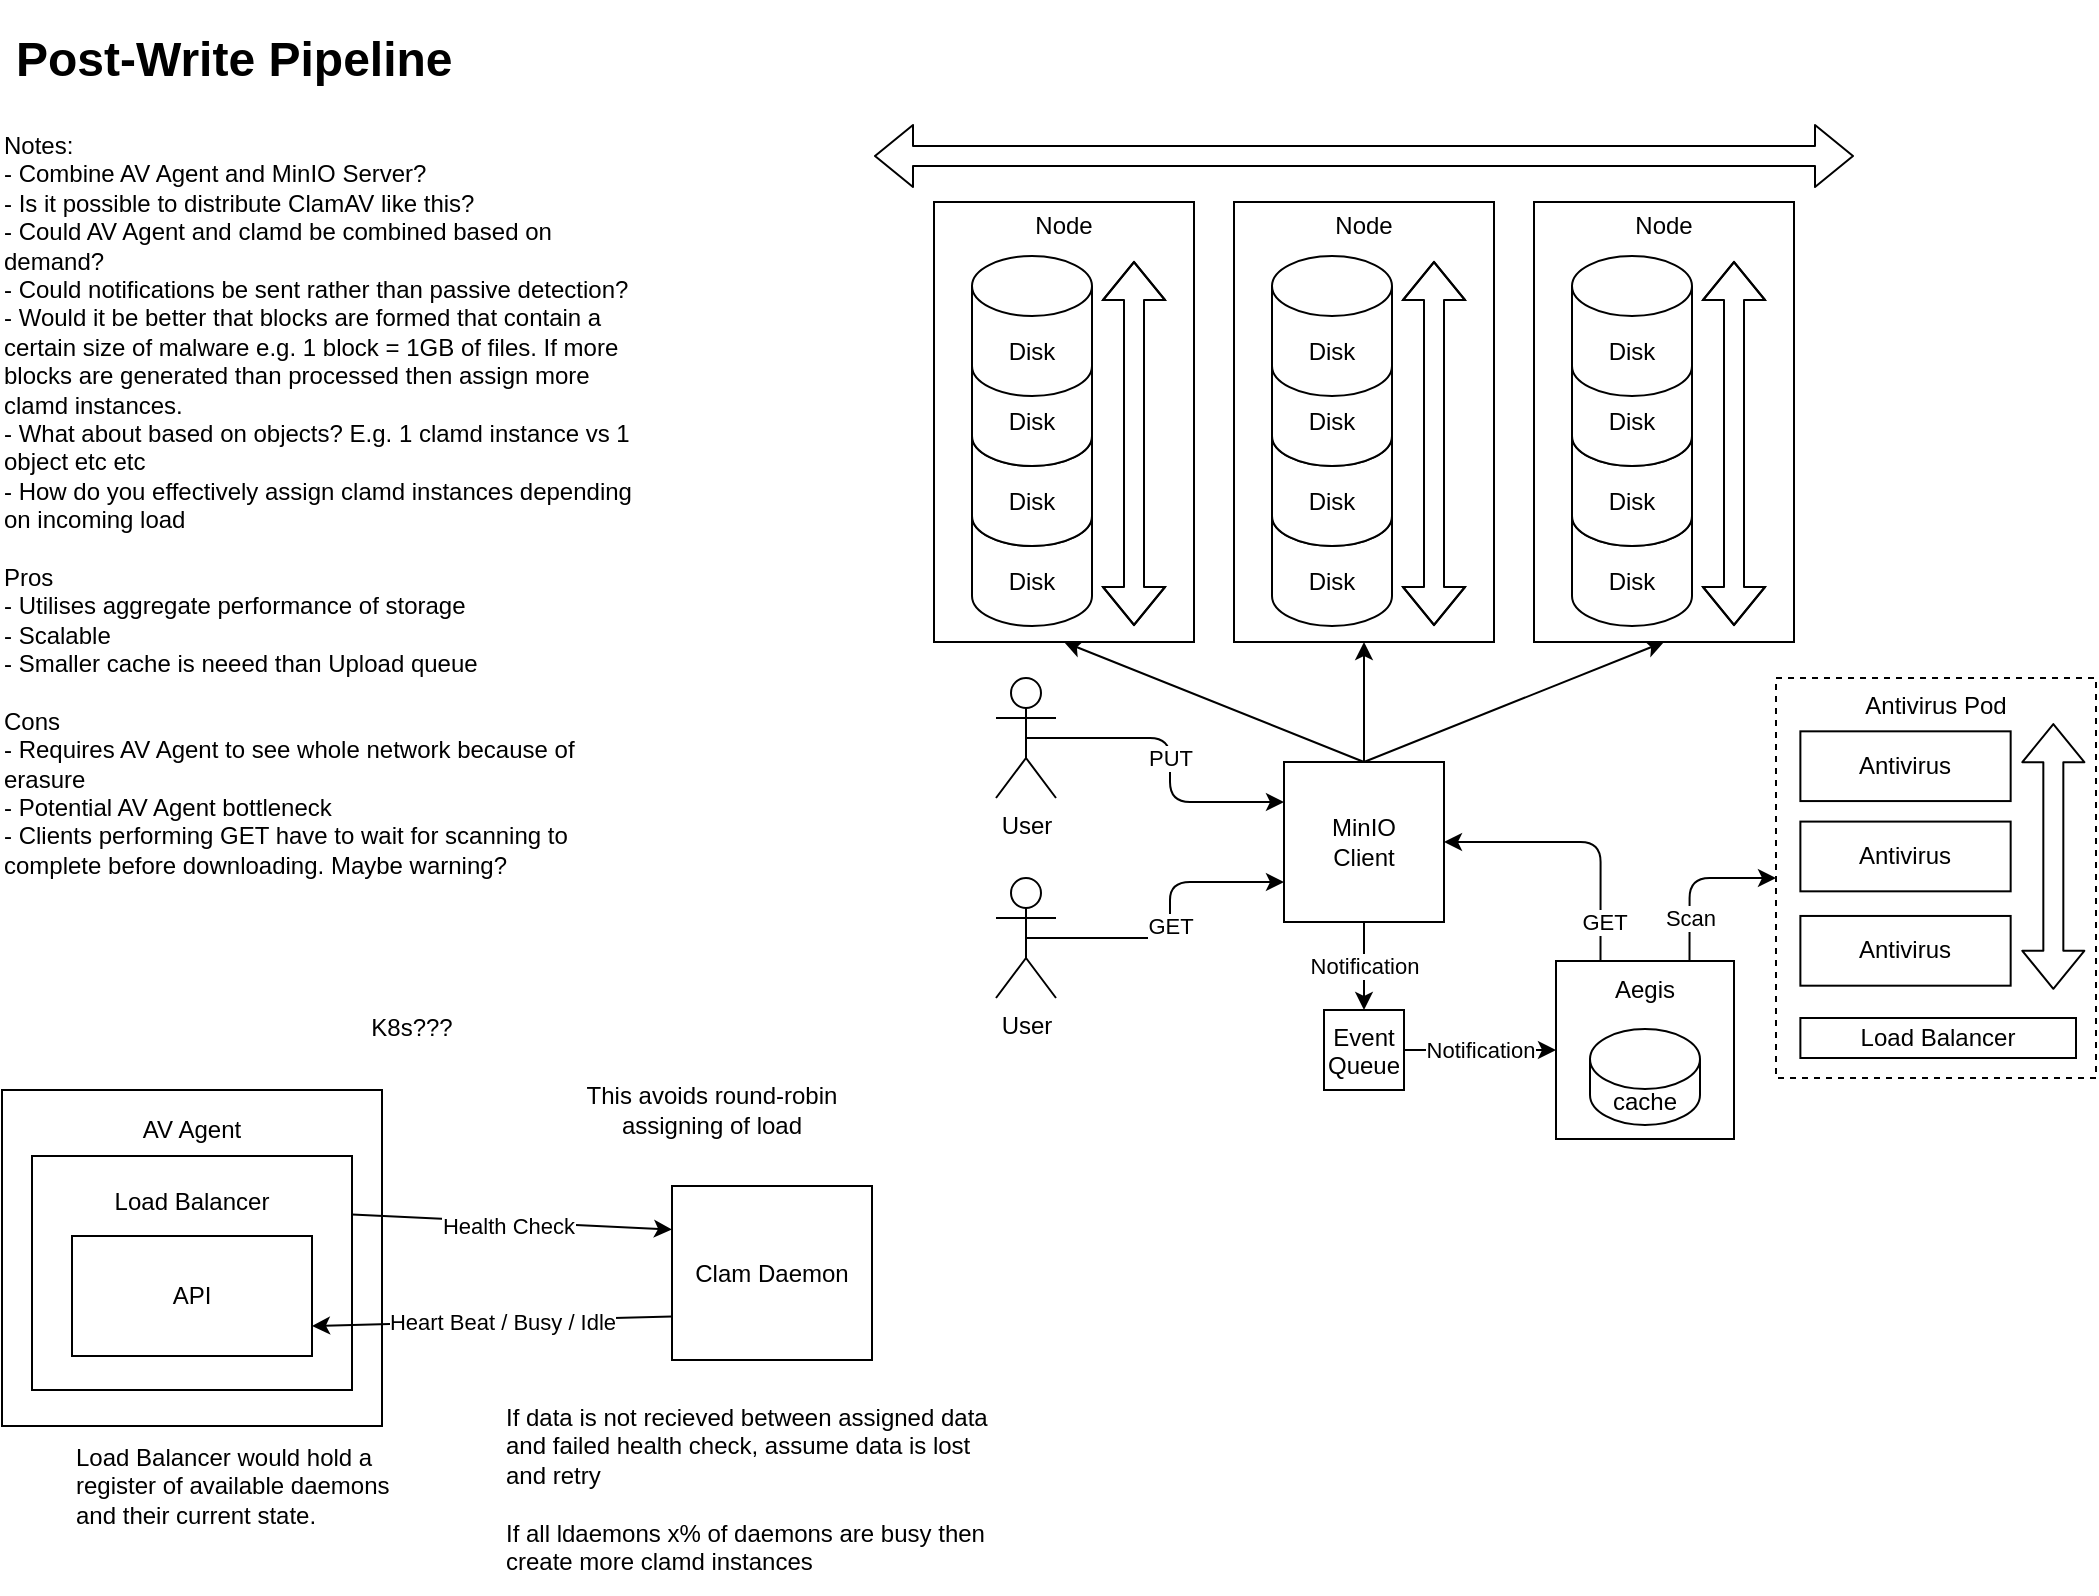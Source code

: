 <mxfile>
    <diagram id="RjvlNJKI8OJhxJ1KyoJ_" name="1. Post-Write">
        <mxGraphModel dx="1430" dy="691" grid="1" gridSize="10" guides="1" tooltips="1" connect="1" arrows="1" fold="1" page="1" pageScale="1" pageWidth="1169" pageHeight="827" math="0" shadow="0">
            <root>
                <mxCell id="0"/>
                <mxCell id="1" parent="0"/>
                <mxCell id="149" value="AV Agent&lt;br&gt;&lt;br&gt;&lt;br&gt;&lt;br&gt;&lt;br&gt;&lt;br&gt;&lt;br&gt;&lt;br&gt;&lt;br&gt;&lt;br&gt;" style="rounded=0;whiteSpace=wrap;html=1;" parent="1" vertex="1">
                    <mxGeometry x="33" y="546" width="190" height="168" as="geometry"/>
                </mxCell>
                <mxCell id="wH8PFwcUAO5bHYvmXIya-179" value="Notification" style="edgeStyle=none;html=1;exitX=0.5;exitY=1;exitDx=0;exitDy=0;entryX=0.5;entryY=0;entryDx=0;entryDy=0;" edge="1" parent="1" source="15" target="wH8PFwcUAO5bHYvmXIya-162">
                    <mxGeometry relative="1" as="geometry"/>
                </mxCell>
                <mxCell id="wH8PFwcUAO5bHYvmXIya-181" style="edgeStyle=none;html=1;exitX=0.5;exitY=0;exitDx=0;exitDy=0;entryX=0.5;entryY=1;entryDx=0;entryDy=0;" edge="1" parent="1" source="15" target="45">
                    <mxGeometry relative="1" as="geometry"/>
                </mxCell>
                <mxCell id="wH8PFwcUAO5bHYvmXIya-182" style="edgeStyle=none;html=1;exitX=0.5;exitY=0;exitDx=0;exitDy=0;entryX=0.5;entryY=1;entryDx=0;entryDy=0;" edge="1" parent="1" source="15" target="50">
                    <mxGeometry relative="1" as="geometry"/>
                </mxCell>
                <mxCell id="wH8PFwcUAO5bHYvmXIya-185" style="edgeStyle=none;html=1;exitX=0.5;exitY=0;exitDx=0;exitDy=0;entryX=0.5;entryY=1;entryDx=0;entryDy=0;" edge="1" parent="1" source="15" target="61">
                    <mxGeometry relative="1" as="geometry"/>
                </mxCell>
                <mxCell id="15" value="MinIO&lt;br&gt;Client" style="whiteSpace=wrap;html=1;aspect=fixed;" parent="1" vertex="1">
                    <mxGeometry x="674" y="382" width="80" height="80" as="geometry"/>
                </mxCell>
                <mxCell id="e3I3-tVMkh5WMvBic3mT-161" value="PUT" style="edgeStyle=orthogonalEdgeStyle;html=1;exitX=0.5;exitY=0.5;exitDx=0;exitDy=0;exitPerimeter=0;entryX=0;entryY=0.25;entryDx=0;entryDy=0;" edge="1" parent="1" source="18" target="15">
                    <mxGeometry x="0.019" relative="1" as="geometry">
                        <mxPoint as="offset"/>
                    </mxGeometry>
                </mxCell>
                <mxCell id="18" value="User&lt;br&gt;" style="shape=umlActor;verticalLabelPosition=bottom;verticalAlign=top;html=1;outlineConnect=0;" parent="1" vertex="1">
                    <mxGeometry x="530" y="340" width="30" height="60" as="geometry"/>
                </mxCell>
                <mxCell id="76" value="&lt;div style=&quot;text-align: left;&quot;&gt;&lt;span style=&quot;background-color: initial;&quot;&gt;Notes:&lt;/span&gt;&lt;/div&gt;&lt;div style=&quot;text-align: left;&quot;&gt;&lt;span style=&quot;background-color: initial;&quot;&gt;- Combine AV Agent and MinIO Server?&lt;/span&gt;&lt;/div&gt;&lt;div style=&quot;text-align: left;&quot;&gt;&lt;span style=&quot;background-color: initial;&quot;&gt;- Is it possible to distribute ClamAV like this?&lt;/span&gt;&lt;/div&gt;&lt;div style=&quot;text-align: left;&quot;&gt;&lt;span style=&quot;background-color: initial;&quot;&gt;- Could AV Agent and clamd be combined based on demand?&lt;/span&gt;&lt;/div&gt;&lt;div style=&quot;text-align: left;&quot;&gt;&lt;span style=&quot;background-color: initial;&quot;&gt;- Could notifications be sent rather than passive detection?&lt;/span&gt;&lt;/div&gt;&lt;div style=&quot;text-align: left;&quot;&gt;&lt;span style=&quot;background-color: initial;&quot;&gt;- Would it be better that blocks are formed that contain a certain size of malware e.g. 1 block = 1GB of files. If more blocks are generated than processed then assign more clamd instances.&lt;/span&gt;&lt;/div&gt;&lt;div style=&quot;text-align: left;&quot;&gt;&lt;span style=&quot;background-color: initial;&quot;&gt;- What about based on objects? E.g. 1 clamd instance vs 1 object etc etc&lt;/span&gt;&lt;/div&gt;&lt;div style=&quot;text-align: left;&quot;&gt;&lt;span style=&quot;background-color: initial;&quot;&gt;- How do you effectively assign clamd instances depending on incoming load&lt;/span&gt;&lt;/div&gt;&lt;div style=&quot;text-align: left;&quot;&gt;&lt;span style=&quot;background-color: initial;&quot;&gt;&lt;br&gt;&lt;/span&gt;&lt;/div&gt;&lt;div style=&quot;text-align: left;&quot;&gt;&lt;span style=&quot;background-color: initial;&quot;&gt;Pros&lt;/span&gt;&lt;/div&gt;&lt;div style=&quot;text-align: left;&quot;&gt;&lt;span style=&quot;background-color: initial;&quot;&gt;- Utilises aggregate performance of storage&lt;/span&gt;&lt;/div&gt;&lt;div style=&quot;text-align: left;&quot;&gt;&lt;span style=&quot;background-color: initial;&quot;&gt;- Scalable&lt;/span&gt;&lt;/div&gt;&lt;div style=&quot;text-align: left;&quot;&gt;&lt;span style=&quot;background-color: initial;&quot;&gt;- Smaller cache is neeed than Upload queue&amp;nbsp;&lt;/span&gt;&lt;/div&gt;&lt;div style=&quot;text-align: left;&quot;&gt;&lt;span style=&quot;background-color: initial;&quot;&gt;&lt;br&gt;&lt;/span&gt;&lt;/div&gt;&lt;div style=&quot;text-align: left;&quot;&gt;&lt;span style=&quot;background-color: initial;&quot;&gt;Cons&lt;/span&gt;&lt;/div&gt;&lt;div style=&quot;text-align: left;&quot;&gt;&lt;span style=&quot;background-color: initial;&quot;&gt;- Requires AV Agent to see whole network because of erasure&lt;/span&gt;&lt;/div&gt;&lt;div style=&quot;text-align: left;&quot;&gt;&lt;span style=&quot;background-color: initial;&quot;&gt;- Potential AV Agent bottleneck&lt;/span&gt;&lt;/div&gt;&lt;div style=&quot;text-align: left;&quot;&gt;&lt;span style=&quot;background-color: initial;&quot;&gt;- Clients performing GET have to wait for scanning to complete before downloading. Maybe warning?&lt;/span&gt;&lt;/div&gt;&lt;div style=&quot;text-align: left;&quot;&gt;&lt;span style=&quot;background-color: initial;&quot;&gt;&lt;br&gt;&lt;/span&gt;&lt;/div&gt;&lt;div style=&quot;text-align: left;&quot;&gt;&lt;span style=&quot;background-color: initial;&quot;&gt;&lt;br&gt;&lt;/span&gt;&lt;/div&gt;" style="text;html=1;strokeColor=none;fillColor=none;align=center;verticalAlign=top;whiteSpace=wrap;rounded=0;" parent="1" vertex="1">
                    <mxGeometry x="33" y="60" width="327" height="420" as="geometry"/>
                </mxCell>
                <mxCell id="e3I3-tVMkh5WMvBic3mT-160" value="GET" style="edgeStyle=orthogonalEdgeStyle;html=1;exitX=0.5;exitY=0.5;exitDx=0;exitDy=0;exitPerimeter=0;entryX=0;entryY=0.75;entryDx=0;entryDy=0;" edge="1" parent="1" source="82" target="15">
                    <mxGeometry relative="1" as="geometry"/>
                </mxCell>
                <mxCell id="82" value="User" style="shape=umlActor;verticalLabelPosition=bottom;verticalAlign=top;html=1;outlineConnect=0;" parent="1" vertex="1">
                    <mxGeometry x="530" y="440" width="30" height="60" as="geometry"/>
                </mxCell>
                <mxCell id="137" value="Load Balancer&lt;br&gt;&lt;br&gt;&lt;br&gt;&lt;br&gt;&lt;br&gt;&lt;br&gt;" style="rounded=0;whiteSpace=wrap;html=1;" parent="1" vertex="1">
                    <mxGeometry x="48" y="579" width="160" height="117" as="geometry"/>
                </mxCell>
                <mxCell id="141" style="edgeStyle=none;html=1;exitX=0;exitY=0.75;exitDx=0;exitDy=0;entryX=1;entryY=0.75;entryDx=0;entryDy=0;" parent="1" source="135" target="138" edge="1">
                    <mxGeometry relative="1" as="geometry"/>
                </mxCell>
                <mxCell id="144" value="Heart Beat / Busy / Idle" style="edgeLabel;html=1;align=center;verticalAlign=middle;resizable=0;points=[];" parent="141" vertex="1" connectable="0">
                    <mxGeometry x="-0.054" relative="1" as="geometry">
                        <mxPoint as="offset"/>
                    </mxGeometry>
                </mxCell>
                <mxCell id="135" value="Clam Daemon" style="rounded=0;whiteSpace=wrap;html=1;" parent="1" vertex="1">
                    <mxGeometry x="368" y="594" width="100" height="87" as="geometry"/>
                </mxCell>
                <mxCell id="140" style="edgeStyle=none;html=1;exitX=1;exitY=0.25;exitDx=0;exitDy=0;entryX=0;entryY=0.25;entryDx=0;entryDy=0;" parent="1" source="137" target="135" edge="1">
                    <mxGeometry relative="1" as="geometry"/>
                </mxCell>
                <mxCell id="147" value="Health Check" style="edgeLabel;html=1;align=center;verticalAlign=middle;resizable=0;points=[];" parent="140" vertex="1" connectable="0">
                    <mxGeometry x="-0.034" y="-2" relative="1" as="geometry">
                        <mxPoint as="offset"/>
                    </mxGeometry>
                </mxCell>
                <mxCell id="138" value="API" style="rounded=0;whiteSpace=wrap;html=1;" parent="1" vertex="1">
                    <mxGeometry x="68" y="619" width="120" height="60" as="geometry"/>
                </mxCell>
                <mxCell id="146" value="Load Balancer would hold a register of available daemons and their current state.&amp;nbsp;" style="text;html=1;strokeColor=none;fillColor=none;align=left;verticalAlign=top;whiteSpace=wrap;rounded=0;" parent="1" vertex="1">
                    <mxGeometry x="67.5" y="716" width="180" height="50" as="geometry"/>
                </mxCell>
                <mxCell id="148" value="If data is not recieved between assigned data and failed health check, assume data is lost and retry&lt;br&gt;&lt;br&gt;If all ldaemons x% of daemons are busy then create more clamd instances" style="text;html=1;strokeColor=none;fillColor=none;align=left;verticalAlign=top;whiteSpace=wrap;rounded=0;" parent="1" vertex="1">
                    <mxGeometry x="283" y="696" width="250" height="102" as="geometry"/>
                </mxCell>
                <mxCell id="150" value="This avoids round-robin assigning of load" style="text;html=1;strokeColor=none;fillColor=none;align=center;verticalAlign=middle;whiteSpace=wrap;rounded=0;" parent="1" vertex="1">
                    <mxGeometry x="318" y="536" width="140" height="40" as="geometry"/>
                </mxCell>
                <mxCell id="153" value="K8s???" style="text;html=1;strokeColor=none;fillColor=none;align=center;verticalAlign=middle;whiteSpace=wrap;rounded=0;" parent="1" vertex="1">
                    <mxGeometry x="208" y="500" width="60" height="30" as="geometry"/>
                </mxCell>
                <mxCell id="zF9hOvvKRrKDibtB3fqk-153" value="&lt;h1&gt;Post-Write Pipeline&lt;/h1&gt;" style="text;html=1;strokeColor=none;fillColor=none;spacing=5;spacingTop=-20;whiteSpace=wrap;overflow=hidden;rounded=0;" parent="1" vertex="1">
                    <mxGeometry x="35" y="11" width="258" height="120" as="geometry"/>
                </mxCell>
                <mxCell id="wH8PFwcUAO5bHYvmXIya-159" value="" style="group" vertex="1" connectable="0" parent="1">
                    <mxGeometry x="920" y="340" width="160" height="200" as="geometry"/>
                </mxCell>
                <mxCell id="wH8PFwcUAO5bHYvmXIya-153" value="Antivirus Pod" style="rounded=0;whiteSpace=wrap;html=1;dashed=1;verticalAlign=top;" vertex="1" parent="wH8PFwcUAO5bHYvmXIya-159">
                    <mxGeometry width="160" height="200" as="geometry"/>
                </mxCell>
                <mxCell id="wH8PFwcUAO5bHYvmXIya-154" value="" style="shape=flexArrow;endArrow=classic;startArrow=classic;html=1;" edge="1" parent="wH8PFwcUAO5bHYvmXIya-159">
                    <mxGeometry width="100" height="100" relative="1" as="geometry">
                        <mxPoint x="138.667" y="155.897" as="sourcePoint"/>
                        <mxPoint x="138.667" y="22.564" as="targetPoint"/>
                    </mxGeometry>
                </mxCell>
                <mxCell id="wH8PFwcUAO5bHYvmXIya-155" value="Antivirus" style="rounded=0;whiteSpace=wrap;html=1;" vertex="1" parent="wH8PFwcUAO5bHYvmXIya-159">
                    <mxGeometry x="12.192" y="26.667" width="105.141" height="34.872" as="geometry"/>
                </mxCell>
                <mxCell id="wH8PFwcUAO5bHYvmXIya-156" value="Antivirus" style="rounded=0;whiteSpace=wrap;html=1;" vertex="1" parent="wH8PFwcUAO5bHYvmXIya-159">
                    <mxGeometry x="12.192" y="118.974" width="105.141" height="34.872" as="geometry"/>
                </mxCell>
                <mxCell id="wH8PFwcUAO5bHYvmXIya-157" value="Antivirus" style="rounded=0;whiteSpace=wrap;html=1;" vertex="1" parent="wH8PFwcUAO5bHYvmXIya-159">
                    <mxGeometry x="12.192" y="71.795" width="105.141" height="34.872" as="geometry"/>
                </mxCell>
                <mxCell id="wH8PFwcUAO5bHYvmXIya-158" value="Load Balancer" style="whiteSpace=wrap;html=1;" vertex="1" parent="wH8PFwcUAO5bHYvmXIya-159">
                    <mxGeometry x="12.19" y="170" width="137.81" height="20" as="geometry"/>
                </mxCell>
                <mxCell id="wH8PFwcUAO5bHYvmXIya-160" value="" style="group" vertex="1" connectable="0" parent="1">
                    <mxGeometry x="810" y="481.5" width="89" height="89" as="geometry"/>
                </mxCell>
                <mxCell id="2" value="Aegis" style="whiteSpace=wrap;html=1;aspect=fixed;verticalAlign=top;" parent="wH8PFwcUAO5bHYvmXIya-160" vertex="1">
                    <mxGeometry width="89" height="89" as="geometry"/>
                </mxCell>
                <mxCell id="u43JIt5YKTVEXxMAKbB2-153" value="cache" style="shape=cylinder3;whiteSpace=wrap;html=1;boundedLbl=1;backgroundOutline=1;size=15;" parent="wH8PFwcUAO5bHYvmXIya-160" vertex="1">
                    <mxGeometry x="17" y="34" width="55" height="48" as="geometry"/>
                </mxCell>
                <mxCell id="wH8PFwcUAO5bHYvmXIya-177" value="Notification" style="edgeStyle=none;html=1;exitX=1;exitY=0.5;exitDx=0;exitDy=0;entryX=0;entryY=0.5;entryDx=0;entryDy=0;" edge="1" parent="1" source="wH8PFwcUAO5bHYvmXIya-162" target="2">
                    <mxGeometry relative="1" as="geometry"/>
                </mxCell>
                <mxCell id="wH8PFwcUAO5bHYvmXIya-162" value="Event Queue" style="whiteSpace=wrap;html=1;aspect=fixed;verticalAlign=top;" vertex="1" parent="1">
                    <mxGeometry x="694" y="506" width="40" height="40" as="geometry"/>
                </mxCell>
                <mxCell id="gqjFOjr70jYy6F4_5oAq-153" value="" style="group" vertex="1" connectable="0" parent="1">
                    <mxGeometry x="469" y="79" width="490" height="243" as="geometry"/>
                </mxCell>
                <mxCell id="49" value="" style="group" parent="gqjFOjr70jYy6F4_5oAq-153" vertex="1" connectable="0">
                    <mxGeometry x="180" y="20" width="130" height="223" as="geometry"/>
                </mxCell>
                <mxCell id="50" value="" style="rounded=0;whiteSpace=wrap;html=1;" parent="49" vertex="1">
                    <mxGeometry y="3" width="130" height="220" as="geometry"/>
                </mxCell>
                <mxCell id="51" value="Disk" style="shape=cylinder3;whiteSpace=wrap;html=1;boundedLbl=1;backgroundOutline=1;size=15;" parent="49" vertex="1">
                    <mxGeometry x="19" y="145" width="60" height="70" as="geometry"/>
                </mxCell>
                <mxCell id="52" value="Disk" style="shape=cylinder3;whiteSpace=wrap;html=1;boundedLbl=1;backgroundOutline=1;size=15;" parent="49" vertex="1">
                    <mxGeometry x="19" y="105" width="60" height="70" as="geometry"/>
                </mxCell>
                <mxCell id="53" value="Disk" style="shape=cylinder3;whiteSpace=wrap;html=1;boundedLbl=1;backgroundOutline=1;size=15;" parent="49" vertex="1">
                    <mxGeometry x="19" y="65" width="60" height="70" as="geometry"/>
                </mxCell>
                <mxCell id="54" value="" style="shape=flexArrow;endArrow=classic;startArrow=classic;html=1;" parent="49" edge="1">
                    <mxGeometry width="100" height="100" relative="1" as="geometry">
                        <mxPoint x="100" y="215" as="sourcePoint"/>
                        <mxPoint x="100" y="32.5" as="targetPoint"/>
                        <Array as="points">
                            <mxPoint x="100" y="145"/>
                        </Array>
                    </mxGeometry>
                </mxCell>
                <mxCell id="55" value="Disk" style="shape=cylinder3;whiteSpace=wrap;html=1;boundedLbl=1;backgroundOutline=1;size=15;" parent="49" vertex="1">
                    <mxGeometry x="19" y="30" width="60" height="70" as="geometry"/>
                </mxCell>
                <mxCell id="56" value="Node" style="text;html=1;strokeColor=none;fillColor=none;align=center;verticalAlign=middle;whiteSpace=wrap;rounded=0;" parent="49" vertex="1">
                    <mxGeometry x="35" width="60" height="30" as="geometry"/>
                </mxCell>
                <mxCell id="60" value="" style="group" parent="gqjFOjr70jYy6F4_5oAq-153" vertex="1" connectable="0">
                    <mxGeometry x="330" y="20" width="130" height="223" as="geometry"/>
                </mxCell>
                <mxCell id="61" value="" style="rounded=0;whiteSpace=wrap;html=1;" parent="60" vertex="1">
                    <mxGeometry y="3" width="130" height="220" as="geometry"/>
                </mxCell>
                <mxCell id="62" value="Disk" style="shape=cylinder3;whiteSpace=wrap;html=1;boundedLbl=1;backgroundOutline=1;size=15;" parent="60" vertex="1">
                    <mxGeometry x="19" y="145" width="60" height="70" as="geometry"/>
                </mxCell>
                <mxCell id="63" value="Disk" style="shape=cylinder3;whiteSpace=wrap;html=1;boundedLbl=1;backgroundOutline=1;size=15;" parent="60" vertex="1">
                    <mxGeometry x="19" y="105" width="60" height="70" as="geometry"/>
                </mxCell>
                <mxCell id="64" value="Disk" style="shape=cylinder3;whiteSpace=wrap;html=1;boundedLbl=1;backgroundOutline=1;size=15;" parent="60" vertex="1">
                    <mxGeometry x="19" y="65" width="60" height="70" as="geometry"/>
                </mxCell>
                <mxCell id="65" value="" style="shape=flexArrow;endArrow=classic;startArrow=classic;html=1;" parent="60" edge="1">
                    <mxGeometry width="100" height="100" relative="1" as="geometry">
                        <mxPoint x="100" y="215" as="sourcePoint"/>
                        <mxPoint x="100" y="32.5" as="targetPoint"/>
                        <Array as="points">
                            <mxPoint x="100" y="145"/>
                        </Array>
                    </mxGeometry>
                </mxCell>
                <mxCell id="66" value="Disk" style="shape=cylinder3;whiteSpace=wrap;html=1;boundedLbl=1;backgroundOutline=1;size=15;" parent="60" vertex="1">
                    <mxGeometry x="19" y="30" width="60" height="70" as="geometry"/>
                </mxCell>
                <mxCell id="67" value="Node" style="text;html=1;strokeColor=none;fillColor=none;align=center;verticalAlign=middle;whiteSpace=wrap;rounded=0;" parent="60" vertex="1">
                    <mxGeometry x="35" width="60" height="30" as="geometry"/>
                </mxCell>
                <mxCell id="77" value="" style="shape=flexArrow;endArrow=classic;startArrow=classic;html=1;" parent="gqjFOjr70jYy6F4_5oAq-153" edge="1">
                    <mxGeometry width="100" height="100" relative="1" as="geometry">
                        <mxPoint as="sourcePoint"/>
                        <mxPoint x="490" as="targetPoint"/>
                    </mxGeometry>
                </mxCell>
                <mxCell id="wH8PFwcUAO5bHYvmXIya-172" value="" style="group" vertex="1" connectable="0" parent="gqjFOjr70jYy6F4_5oAq-153">
                    <mxGeometry x="30" y="20" width="130" height="223" as="geometry"/>
                </mxCell>
                <mxCell id="45" value="" style="rounded=0;whiteSpace=wrap;html=1;container=0;" parent="wH8PFwcUAO5bHYvmXIya-172" vertex="1">
                    <mxGeometry y="3" width="130" height="220" as="geometry"/>
                </mxCell>
                <mxCell id="11" value="Disk" style="shape=cylinder3;whiteSpace=wrap;html=1;boundedLbl=1;backgroundOutline=1;size=15;container=0;" parent="wH8PFwcUAO5bHYvmXIya-172" vertex="1">
                    <mxGeometry x="19" y="145" width="60" height="70" as="geometry"/>
                </mxCell>
                <mxCell id="26" value="Disk" style="shape=cylinder3;whiteSpace=wrap;html=1;boundedLbl=1;backgroundOutline=1;size=15;container=0;" parent="wH8PFwcUAO5bHYvmXIya-172" vertex="1">
                    <mxGeometry x="19" y="105" width="60" height="70" as="geometry"/>
                </mxCell>
                <mxCell id="41" value="Disk" style="shape=cylinder3;whiteSpace=wrap;html=1;boundedLbl=1;backgroundOutline=1;size=15;container=0;" parent="wH8PFwcUAO5bHYvmXIya-172" vertex="1">
                    <mxGeometry x="19" y="65" width="60" height="70" as="geometry"/>
                </mxCell>
                <mxCell id="42" value="" style="shape=flexArrow;endArrow=classic;startArrow=classic;html=1;" parent="wH8PFwcUAO5bHYvmXIya-172" edge="1">
                    <mxGeometry width="100" height="100" relative="1" as="geometry">
                        <mxPoint x="100" y="215" as="sourcePoint"/>
                        <mxPoint x="100" y="32.5" as="targetPoint"/>
                        <Array as="points">
                            <mxPoint x="100" y="145"/>
                        </Array>
                    </mxGeometry>
                </mxCell>
                <mxCell id="43" value="Disk" style="shape=cylinder3;whiteSpace=wrap;html=1;boundedLbl=1;backgroundOutline=1;size=15;container=0;" parent="wH8PFwcUAO5bHYvmXIya-172" vertex="1">
                    <mxGeometry x="19" y="30" width="60" height="70" as="geometry"/>
                </mxCell>
                <mxCell id="46" value="Node" style="text;html=1;strokeColor=none;fillColor=none;align=center;verticalAlign=middle;whiteSpace=wrap;rounded=0;container=0;" parent="wH8PFwcUAO5bHYvmXIya-172" vertex="1">
                    <mxGeometry x="35" width="60" height="30" as="geometry"/>
                </mxCell>
                <mxCell id="e3I3-tVMkh5WMvBic3mT-157" style="edgeStyle=orthogonalEdgeStyle;html=1;exitX=0.25;exitY=0;exitDx=0;exitDy=0;entryX=1;entryY=0.5;entryDx=0;entryDy=0;" edge="1" parent="1" source="2" target="15">
                    <mxGeometry relative="1" as="geometry"/>
                </mxCell>
                <mxCell id="e3I3-tVMkh5WMvBic3mT-159" value="GET" style="edgeLabel;html=1;align=center;verticalAlign=middle;resizable=0;points=[];" vertex="1" connectable="0" parent="e3I3-tVMkh5WMvBic3mT-157">
                    <mxGeometry x="-0.045" y="-2" relative="1" as="geometry">
                        <mxPoint x="8" y="42" as="offset"/>
                    </mxGeometry>
                </mxCell>
                <mxCell id="e3I3-tVMkh5WMvBic3mT-158" value="Scan" style="edgeStyle=orthogonalEdgeStyle;html=1;exitX=0.75;exitY=0;exitDx=0;exitDy=0;entryX=0;entryY=0.5;entryDx=0;entryDy=0;" edge="1" parent="1" source="2" target="wH8PFwcUAO5bHYvmXIya-153">
                    <mxGeometry x="-0.492" relative="1" as="geometry">
                        <mxPoint as="offset"/>
                    </mxGeometry>
                </mxCell>
            </root>
        </mxGraphModel>
    </diagram>
    <diagram id="M8Xl1XaoNKDy96b0d_8x" name="2. Upload Queue">
        <mxGraphModel dx="1430" dy="691" grid="1" gridSize="10" guides="1" tooltips="1" connect="1" arrows="1" fold="1" page="1" pageScale="1" pageWidth="1169" pageHeight="827" math="0" shadow="0">
            <root>
                <mxCell id="0"/>
                <mxCell id="1" parent="0"/>
                <mxCell id="RE1MahlRlippkIhszyTc-12" style="edgeStyle=none;html=1;exitX=0.5;exitY=0;exitDx=0;exitDy=0;entryX=0.5;entryY=1;entryDx=0;entryDy=0;" parent="1" source="RE1MahlRlippkIhszyTc-16" target="RE1MahlRlippkIhszyTc-28" edge="1">
                    <mxGeometry relative="1" as="geometry"/>
                </mxCell>
                <mxCell id="RE1MahlRlippkIhszyTc-13" style="edgeStyle=none;html=1;exitX=0.75;exitY=0;exitDx=0;exitDy=0;entryX=0.5;entryY=1;entryDx=0;entryDy=0;" parent="1" source="RE1MahlRlippkIhszyTc-16" target="RE1MahlRlippkIhszyTc-36" edge="1">
                    <mxGeometry relative="1" as="geometry"/>
                </mxCell>
                <mxCell id="RE1MahlRlippkIhszyTc-14" style="edgeStyle=none;html=1;exitX=0.25;exitY=0;exitDx=0;exitDy=0;entryX=0.5;entryY=1;entryDx=0;entryDy=0;" parent="1" source="RE1MahlRlippkIhszyTc-16" target="RE1MahlRlippkIhszyTc-20" edge="1">
                    <mxGeometry relative="1" as="geometry"/>
                </mxCell>
                <mxCell id="RE1MahlRlippkIhszyTc-16" value="MinIO&lt;br&gt;Client" style="whiteSpace=wrap;html=1;aspect=fixed;" parent="1" vertex="1">
                    <mxGeometry x="605" y="452" width="80" height="80" as="geometry"/>
                </mxCell>
                <mxCell id="RE1MahlRlippkIhszyTc-19" value="" style="group" parent="1" vertex="1" connectable="0">
                    <mxGeometry x="420" y="161" width="130" height="223" as="geometry"/>
                </mxCell>
                <mxCell id="RE1MahlRlippkIhszyTc-20" value="" style="rounded=0;whiteSpace=wrap;html=1;" parent="RE1MahlRlippkIhszyTc-19" vertex="1">
                    <mxGeometry y="3" width="130" height="220" as="geometry"/>
                </mxCell>
                <mxCell id="RE1MahlRlippkIhszyTc-21" value="Disk" style="shape=cylinder3;whiteSpace=wrap;html=1;boundedLbl=1;backgroundOutline=1;size=15;" parent="RE1MahlRlippkIhszyTc-19" vertex="1">
                    <mxGeometry x="19" y="145" width="60" height="70" as="geometry"/>
                </mxCell>
                <mxCell id="RE1MahlRlippkIhszyTc-22" value="Disk" style="shape=cylinder3;whiteSpace=wrap;html=1;boundedLbl=1;backgroundOutline=1;size=15;" parent="RE1MahlRlippkIhszyTc-19" vertex="1">
                    <mxGeometry x="19" y="105" width="60" height="70" as="geometry"/>
                </mxCell>
                <mxCell id="RE1MahlRlippkIhszyTc-23" value="Disk" style="shape=cylinder3;whiteSpace=wrap;html=1;boundedLbl=1;backgroundOutline=1;size=15;" parent="RE1MahlRlippkIhszyTc-19" vertex="1">
                    <mxGeometry x="19" y="65" width="60" height="70" as="geometry"/>
                </mxCell>
                <mxCell id="RE1MahlRlippkIhszyTc-24" value="" style="shape=flexArrow;endArrow=classic;startArrow=classic;html=1;" parent="RE1MahlRlippkIhszyTc-19" edge="1">
                    <mxGeometry width="100" height="100" relative="1" as="geometry">
                        <mxPoint x="100" y="215" as="sourcePoint"/>
                        <mxPoint x="100" y="32.5" as="targetPoint"/>
                        <Array as="points">
                            <mxPoint x="100" y="145"/>
                        </Array>
                    </mxGeometry>
                </mxCell>
                <mxCell id="RE1MahlRlippkIhszyTc-25" value="Disk" style="shape=cylinder3;whiteSpace=wrap;html=1;boundedLbl=1;backgroundOutline=1;size=15;" parent="RE1MahlRlippkIhszyTc-19" vertex="1">
                    <mxGeometry x="19" y="30" width="60" height="70" as="geometry"/>
                </mxCell>
                <mxCell id="RE1MahlRlippkIhszyTc-26" value="Node" style="text;html=1;strokeColor=none;fillColor=none;align=center;verticalAlign=middle;whiteSpace=wrap;rounded=0;" parent="RE1MahlRlippkIhszyTc-19" vertex="1">
                    <mxGeometry x="35" width="60" height="30" as="geometry"/>
                </mxCell>
                <mxCell id="RE1MahlRlippkIhszyTc-27" value="" style="group" parent="1" vertex="1" connectable="0">
                    <mxGeometry x="580" y="161" width="130" height="223" as="geometry"/>
                </mxCell>
                <mxCell id="RE1MahlRlippkIhszyTc-28" value="" style="rounded=0;whiteSpace=wrap;html=1;" parent="RE1MahlRlippkIhszyTc-27" vertex="1">
                    <mxGeometry y="3" width="130" height="220" as="geometry"/>
                </mxCell>
                <mxCell id="RE1MahlRlippkIhszyTc-29" value="Disk" style="shape=cylinder3;whiteSpace=wrap;html=1;boundedLbl=1;backgroundOutline=1;size=15;" parent="RE1MahlRlippkIhszyTc-27" vertex="1">
                    <mxGeometry x="19" y="145" width="60" height="70" as="geometry"/>
                </mxCell>
                <mxCell id="RE1MahlRlippkIhszyTc-30" value="Disk" style="shape=cylinder3;whiteSpace=wrap;html=1;boundedLbl=1;backgroundOutline=1;size=15;" parent="RE1MahlRlippkIhszyTc-27" vertex="1">
                    <mxGeometry x="19" y="105" width="60" height="70" as="geometry"/>
                </mxCell>
                <mxCell id="RE1MahlRlippkIhszyTc-31" value="Disk" style="shape=cylinder3;whiteSpace=wrap;html=1;boundedLbl=1;backgroundOutline=1;size=15;" parent="RE1MahlRlippkIhszyTc-27" vertex="1">
                    <mxGeometry x="19" y="65" width="60" height="70" as="geometry"/>
                </mxCell>
                <mxCell id="RE1MahlRlippkIhszyTc-32" value="" style="shape=flexArrow;endArrow=classic;startArrow=classic;html=1;" parent="RE1MahlRlippkIhszyTc-27" edge="1">
                    <mxGeometry width="100" height="100" relative="1" as="geometry">
                        <mxPoint x="100" y="215" as="sourcePoint"/>
                        <mxPoint x="100" y="32.5" as="targetPoint"/>
                        <Array as="points">
                            <mxPoint x="100" y="145"/>
                        </Array>
                    </mxGeometry>
                </mxCell>
                <mxCell id="RE1MahlRlippkIhszyTc-33" value="Disk" style="shape=cylinder3;whiteSpace=wrap;html=1;boundedLbl=1;backgroundOutline=1;size=15;" parent="RE1MahlRlippkIhszyTc-27" vertex="1">
                    <mxGeometry x="19" y="30" width="60" height="70" as="geometry"/>
                </mxCell>
                <mxCell id="RE1MahlRlippkIhszyTc-34" value="Node" style="text;html=1;strokeColor=none;fillColor=none;align=center;verticalAlign=middle;whiteSpace=wrap;rounded=0;" parent="RE1MahlRlippkIhszyTc-27" vertex="1">
                    <mxGeometry x="35" width="60" height="30" as="geometry"/>
                </mxCell>
                <mxCell id="RE1MahlRlippkIhszyTc-35" value="" style="group" parent="1" vertex="1" connectable="0">
                    <mxGeometry x="740" y="161" width="130" height="223" as="geometry"/>
                </mxCell>
                <mxCell id="RE1MahlRlippkIhszyTc-36" value="" style="rounded=0;whiteSpace=wrap;html=1;" parent="RE1MahlRlippkIhszyTc-35" vertex="1">
                    <mxGeometry y="3" width="130" height="220" as="geometry"/>
                </mxCell>
                <mxCell id="RE1MahlRlippkIhszyTc-37" value="Disk" style="shape=cylinder3;whiteSpace=wrap;html=1;boundedLbl=1;backgroundOutline=1;size=15;" parent="RE1MahlRlippkIhszyTc-35" vertex="1">
                    <mxGeometry x="19" y="145" width="60" height="70" as="geometry"/>
                </mxCell>
                <mxCell id="RE1MahlRlippkIhszyTc-38" value="Disk" style="shape=cylinder3;whiteSpace=wrap;html=1;boundedLbl=1;backgroundOutline=1;size=15;" parent="RE1MahlRlippkIhszyTc-35" vertex="1">
                    <mxGeometry x="19" y="105" width="60" height="70" as="geometry"/>
                </mxCell>
                <mxCell id="RE1MahlRlippkIhszyTc-39" value="Disk" style="shape=cylinder3;whiteSpace=wrap;html=1;boundedLbl=1;backgroundOutline=1;size=15;" parent="RE1MahlRlippkIhszyTc-35" vertex="1">
                    <mxGeometry x="19" y="65" width="60" height="70" as="geometry"/>
                </mxCell>
                <mxCell id="RE1MahlRlippkIhszyTc-40" value="" style="shape=flexArrow;endArrow=classic;startArrow=classic;html=1;" parent="RE1MahlRlippkIhszyTc-35" edge="1">
                    <mxGeometry width="100" height="100" relative="1" as="geometry">
                        <mxPoint x="100" y="215" as="sourcePoint"/>
                        <mxPoint x="100" y="32.5" as="targetPoint"/>
                        <Array as="points">
                            <mxPoint x="100" y="145"/>
                        </Array>
                    </mxGeometry>
                </mxCell>
                <mxCell id="RE1MahlRlippkIhszyTc-41" value="Disk" style="shape=cylinder3;whiteSpace=wrap;html=1;boundedLbl=1;backgroundOutline=1;size=15;" parent="RE1MahlRlippkIhszyTc-35" vertex="1">
                    <mxGeometry x="19" y="30" width="60" height="70" as="geometry"/>
                </mxCell>
                <mxCell id="RE1MahlRlippkIhszyTc-42" value="Node" style="text;html=1;strokeColor=none;fillColor=none;align=center;verticalAlign=middle;whiteSpace=wrap;rounded=0;" parent="RE1MahlRlippkIhszyTc-35" vertex="1">
                    <mxGeometry x="35" width="60" height="30" as="geometry"/>
                </mxCell>
                <mxCell id="RE1MahlRlippkIhszyTc-43" value="" style="shape=flexArrow;endArrow=classic;startArrow=classic;html=1;" parent="1" edge="1">
                    <mxGeometry width="100" height="100" relative="1" as="geometry">
                        <mxPoint x="400" y="139" as="sourcePoint"/>
                        <mxPoint x="890" y="139" as="targetPoint"/>
                    </mxGeometry>
                </mxCell>
                <mxCell id="GwtMCqNibiT7aOcGOdMe-1" value="&lt;h1&gt;Upload Queue Pipeline&lt;/h1&gt;" style="text;html=1;strokeColor=none;fillColor=none;spacing=5;spacingTop=-20;whiteSpace=wrap;overflow=hidden;rounded=0;" parent="1" vertex="1">
                    <mxGeometry x="23" y="20" width="300" height="40" as="geometry"/>
                </mxCell>
                <mxCell id="G2NjYYgaOKHh2VoVqKvF-4" style="edgeStyle=none;html=1;entryX=0.5;entryY=1;entryDx=0;entryDy=0;" parent="1" source="G2NjYYgaOKHh2VoVqKvF-1" target="RE1MahlRlippkIhszyTc-16" edge="1">
                    <mxGeometry relative="1" as="geometry">
                        <mxPoint x="559" y="492" as="targetPoint"/>
                    </mxGeometry>
                </mxCell>
                <mxCell id="G2NjYYgaOKHh2VoVqKvF-16" value="&quot;Clean&quot;" style="edgeLabel;html=1;align=center;verticalAlign=middle;resizable=0;points=[];" parent="G2NjYYgaOKHh2VoVqKvF-4" vertex="1" connectable="0">
                    <mxGeometry x="0.315" y="-1" relative="1" as="geometry">
                        <mxPoint x="-3" y="-6" as="offset"/>
                    </mxGeometry>
                </mxCell>
                <mxCell id="G2NjYYgaOKHh2VoVqKvF-7" value="Quarantine" style="shape=cylinder3;whiteSpace=wrap;html=1;boundedLbl=1;backgroundOutline=1;size=15;" parent="1" vertex="1">
                    <mxGeometry x="455" y="550" width="75" height="90" as="geometry"/>
                </mxCell>
                <mxCell id="G2NjYYgaOKHh2VoVqKvF-9" value="" style="group" parent="1" vertex="1" connectable="0">
                    <mxGeometry x="612" y="630" width="66" height="92" as="geometry"/>
                </mxCell>
                <mxCell id="G2NjYYgaOKHh2VoVqKvF-1" value="Aegis" style="rounded=0;whiteSpace=wrap;html=1;verticalAlign=top;" parent="G2NjYYgaOKHh2VoVqKvF-9" vertex="1">
                    <mxGeometry width="66" height="92" as="geometry"/>
                </mxCell>
                <mxCell id="G2NjYYgaOKHh2VoVqKvF-6" value="cache" style="shape=cylinder3;whiteSpace=wrap;html=1;boundedLbl=1;backgroundOutline=1;size=15;" parent="G2NjYYgaOKHh2VoVqKvF-9" vertex="1">
                    <mxGeometry x="8.5" y="30" width="49" height="51.17" as="geometry"/>
                </mxCell>
                <mxCell id="umui8D733dEAuI-9Vxoi-7" value="GET" style="edgeStyle=none;html=1;exitX=0.5;exitY=0.5;exitDx=0;exitDy=0;exitPerimeter=0;entryX=0;entryY=0.25;entryDx=0;entryDy=0;" edge="1" parent="1" source="G2NjYYgaOKHh2VoVqKvF-12" target="RE1MahlRlippkIhszyTc-16">
                    <mxGeometry relative="1" as="geometry">
                        <mxPoint x="610" y="492" as="targetPoint"/>
                    </mxGeometry>
                </mxCell>
                <mxCell id="G2NjYYgaOKHh2VoVqKvF-12" value="User" style="shape=umlActor;verticalLabelPosition=bottom;verticalAlign=top;html=1;outlineConnect=0;" parent="1" vertex="1">
                    <mxGeometry x="500" y="442" width="30" height="60" as="geometry"/>
                </mxCell>
                <mxCell id="G2NjYYgaOKHh2VoVqKvF-25" value="Forms an upload queue before writing to MinIO&lt;br&gt;&lt;br&gt;&lt;br&gt;Pros&lt;br&gt;- All malware is intercepted BEFORE entering the storage nodes&lt;br&gt;- MinIO does not PUT any malicious files&lt;br&gt;- Users cannot GET malicious files&lt;br&gt;- System is independant of MinIO processes&lt;br&gt;&lt;br&gt;Cons&lt;br&gt;- Temporary storage is needed to hold incoming files which is a limiting factor for upload size. Could try streaming?&lt;br&gt;- Clam Daemons must keep up with incoming PUTs otherwise system performance will be throttled&lt;br&gt;- Sequential pipeline means no aggregate performance from MinIO&lt;br&gt;- Potential to drop incoming data if cache is full" style="text;html=1;strokeColor=none;fillColor=none;align=left;verticalAlign=top;whiteSpace=wrap;rounded=0;" parent="1" vertex="1">
                    <mxGeometry x="30" y="83" width="320" height="369" as="geometry"/>
                </mxCell>
                <mxCell id="umui8D733dEAuI-9Vxoi-8" value="PUT" style="edgeStyle=none;html=1;exitX=0.5;exitY=0.5;exitDx=0;exitDy=0;exitPerimeter=0;entryX=0;entryY=0.5;entryDx=0;entryDy=0;" edge="1" parent="1" source="G2NjYYgaOKHh2VoVqKvF-27" target="G2NjYYgaOKHh2VoVqKvF-1">
                    <mxGeometry relative="1" as="geometry"/>
                </mxCell>
                <mxCell id="G2NjYYgaOKHh2VoVqKvF-27" value="User" style="shape=umlActor;verticalLabelPosition=bottom;verticalAlign=top;html=1;outlineConnect=0;" parent="1" vertex="1">
                    <mxGeometry x="530" y="646" width="30" height="60" as="geometry"/>
                </mxCell>
                <mxCell id="umui8D733dEAuI-9Vxoi-1" value="" style="group" vertex="1" connectable="0" parent="1">
                    <mxGeometry x="720" y="452" width="160" height="200" as="geometry"/>
                </mxCell>
                <mxCell id="TqRUBulVQKmEO3Q5Z0iO-1" value="Antivirus Pod" style="rounded=0;whiteSpace=wrap;html=1;dashed=1;verticalAlign=top;" vertex="1" parent="umui8D733dEAuI-9Vxoi-1">
                    <mxGeometry width="160" height="200" as="geometry"/>
                </mxCell>
                <mxCell id="TqRUBulVQKmEO3Q5Z0iO-2" value="" style="shape=flexArrow;endArrow=classic;startArrow=classic;html=1;" edge="1" parent="umui8D733dEAuI-9Vxoi-1">
                    <mxGeometry width="100" height="100" relative="1" as="geometry">
                        <mxPoint x="138.667" y="155.897" as="sourcePoint"/>
                        <mxPoint x="138.667" y="22.564" as="targetPoint"/>
                    </mxGeometry>
                </mxCell>
                <mxCell id="TqRUBulVQKmEO3Q5Z0iO-3" value="Antivirus" style="rounded=0;whiteSpace=wrap;html=1;" vertex="1" parent="umui8D733dEAuI-9Vxoi-1">
                    <mxGeometry x="12.192" y="26.667" width="105.141" height="34.872" as="geometry"/>
                </mxCell>
                <mxCell id="TqRUBulVQKmEO3Q5Z0iO-4" value="Antivirus" style="rounded=0;whiteSpace=wrap;html=1;" vertex="1" parent="umui8D733dEAuI-9Vxoi-1">
                    <mxGeometry x="12.192" y="118.974" width="105.141" height="34.872" as="geometry"/>
                </mxCell>
                <mxCell id="TqRUBulVQKmEO3Q5Z0iO-5" value="Antivirus" style="rounded=0;whiteSpace=wrap;html=1;" vertex="1" parent="umui8D733dEAuI-9Vxoi-1">
                    <mxGeometry x="12.192" y="71.795" width="105.141" height="34.872" as="geometry"/>
                </mxCell>
                <mxCell id="TqRUBulVQKmEO3Q5Z0iO-6" value="Load Balancer" style="whiteSpace=wrap;html=1;" vertex="1" parent="umui8D733dEAuI-9Vxoi-1">
                    <mxGeometry x="12.19" y="170" width="137.81" height="20" as="geometry"/>
                </mxCell>
                <mxCell id="umui8D733dEAuI-9Vxoi-5" style="edgeStyle=orthogonalEdgeStyle;html=1;exitX=1;exitY=0.5;exitDx=0;exitDy=0;entryX=0.5;entryY=1;entryDx=0;entryDy=0;" edge="1" parent="1" source="G2NjYYgaOKHh2VoVqKvF-1" target="TqRUBulVQKmEO3Q5Z0iO-1">
                    <mxGeometry relative="1" as="geometry"/>
                </mxCell>
                <mxCell id="umui8D733dEAuI-9Vxoi-10" value="Scan" style="edgeLabel;html=1;align=center;verticalAlign=middle;resizable=0;points=[];" vertex="1" connectable="0" parent="umui8D733dEAuI-9Vxoi-5">
                    <mxGeometry x="-0.205" y="1" relative="1" as="geometry">
                        <mxPoint as="offset"/>
                    </mxGeometry>
                </mxCell>
                <mxCell id="umui8D733dEAuI-9Vxoi-9" value="&quot;Infected&quot;" style="edgeStyle=orthogonalEdgeStyle;html=1;exitX=0.5;exitY=0;exitDx=0;exitDy=0;entryX=1;entryY=0.5;entryDx=0;entryDy=0;entryPerimeter=0;" edge="1" parent="1" source="G2NjYYgaOKHh2VoVqKvF-1" target="G2NjYYgaOKHh2VoVqKvF-7">
                    <mxGeometry x="0.25" relative="1" as="geometry">
                        <mxPoint as="offset"/>
                    </mxGeometry>
                </mxCell>
            </root>
        </mxGraphModel>
    </diagram>
    <diagram name="3. Write Intercept" id="g_Bx438YZtyjtlplMaOr">
        <mxGraphModel dx="1430" dy="691" grid="1" gridSize="10" guides="1" tooltips="1" connect="1" arrows="1" fold="1" page="1" pageScale="1" pageWidth="1169" pageHeight="827" math="0" shadow="0">
            <root>
                <mxCell id="u-eEXP1OFtaHEh5S5UEF-0"/>
                <mxCell id="u-eEXP1OFtaHEh5S5UEF-1" parent="u-eEXP1OFtaHEh5S5UEF-0"/>
                <mxCell id="u-eEXP1OFtaHEh5S5UEF-20" value="" style="group" parent="u-eEXP1OFtaHEh5S5UEF-1" vertex="1" connectable="0">
                    <mxGeometry x="390" y="135" width="130" height="223" as="geometry"/>
                </mxCell>
                <mxCell id="u-eEXP1OFtaHEh5S5UEF-21" value="" style="rounded=0;whiteSpace=wrap;html=1;" parent="u-eEXP1OFtaHEh5S5UEF-20" vertex="1">
                    <mxGeometry y="3" width="130" height="220" as="geometry"/>
                </mxCell>
                <mxCell id="u-eEXP1OFtaHEh5S5UEF-22" value="Disk" style="shape=cylinder3;whiteSpace=wrap;html=1;boundedLbl=1;backgroundOutline=1;size=15;" parent="u-eEXP1OFtaHEh5S5UEF-20" vertex="1">
                    <mxGeometry x="19" y="145" width="60" height="70" as="geometry"/>
                </mxCell>
                <mxCell id="u-eEXP1OFtaHEh5S5UEF-23" value="Disk" style="shape=cylinder3;whiteSpace=wrap;html=1;boundedLbl=1;backgroundOutline=1;size=15;" parent="u-eEXP1OFtaHEh5S5UEF-20" vertex="1">
                    <mxGeometry x="19" y="105" width="60" height="70" as="geometry"/>
                </mxCell>
                <mxCell id="u-eEXP1OFtaHEh5S5UEF-24" value="Disk" style="shape=cylinder3;whiteSpace=wrap;html=1;boundedLbl=1;backgroundOutline=1;size=15;" parent="u-eEXP1OFtaHEh5S5UEF-20" vertex="1">
                    <mxGeometry x="19" y="65" width="60" height="70" as="geometry"/>
                </mxCell>
                <mxCell id="u-eEXP1OFtaHEh5S5UEF-25" value="" style="shape=flexArrow;endArrow=classic;startArrow=classic;html=1;" parent="u-eEXP1OFtaHEh5S5UEF-20" edge="1">
                    <mxGeometry width="100" height="100" relative="1" as="geometry">
                        <mxPoint x="100" y="215" as="sourcePoint"/>
                        <mxPoint x="100" y="32.5" as="targetPoint"/>
                        <Array as="points">
                            <mxPoint x="100" y="145"/>
                        </Array>
                    </mxGeometry>
                </mxCell>
                <mxCell id="u-eEXP1OFtaHEh5S5UEF-26" value="Disk" style="shape=cylinder3;whiteSpace=wrap;html=1;boundedLbl=1;backgroundOutline=1;size=15;" parent="u-eEXP1OFtaHEh5S5UEF-20" vertex="1">
                    <mxGeometry x="19" y="30" width="60" height="70" as="geometry"/>
                </mxCell>
                <mxCell id="u-eEXP1OFtaHEh5S5UEF-27" value="Node" style="text;html=1;strokeColor=none;fillColor=none;align=center;verticalAlign=middle;whiteSpace=wrap;rounded=0;" parent="u-eEXP1OFtaHEh5S5UEF-20" vertex="1">
                    <mxGeometry x="35" width="60" height="30" as="geometry"/>
                </mxCell>
                <mxCell id="u-eEXP1OFtaHEh5S5UEF-28" value="" style="group" parent="u-eEXP1OFtaHEh5S5UEF-1" vertex="1" connectable="0">
                    <mxGeometry x="550" y="135" width="130" height="223" as="geometry"/>
                </mxCell>
                <mxCell id="u-eEXP1OFtaHEh5S5UEF-29" value="" style="rounded=0;whiteSpace=wrap;html=1;" parent="u-eEXP1OFtaHEh5S5UEF-28" vertex="1">
                    <mxGeometry y="3" width="130" height="220" as="geometry"/>
                </mxCell>
                <mxCell id="u-eEXP1OFtaHEh5S5UEF-30" value="Disk" style="shape=cylinder3;whiteSpace=wrap;html=1;boundedLbl=1;backgroundOutline=1;size=15;" parent="u-eEXP1OFtaHEh5S5UEF-28" vertex="1">
                    <mxGeometry x="19" y="145" width="60" height="70" as="geometry"/>
                </mxCell>
                <mxCell id="u-eEXP1OFtaHEh5S5UEF-31" value="Disk" style="shape=cylinder3;whiteSpace=wrap;html=1;boundedLbl=1;backgroundOutline=1;size=15;" parent="u-eEXP1OFtaHEh5S5UEF-28" vertex="1">
                    <mxGeometry x="19" y="105" width="60" height="70" as="geometry"/>
                </mxCell>
                <mxCell id="u-eEXP1OFtaHEh5S5UEF-32" value="Disk" style="shape=cylinder3;whiteSpace=wrap;html=1;boundedLbl=1;backgroundOutline=1;size=15;" parent="u-eEXP1OFtaHEh5S5UEF-28" vertex="1">
                    <mxGeometry x="19" y="65" width="60" height="70" as="geometry"/>
                </mxCell>
                <mxCell id="u-eEXP1OFtaHEh5S5UEF-33" value="" style="shape=flexArrow;endArrow=classic;startArrow=classic;html=1;" parent="u-eEXP1OFtaHEh5S5UEF-28" edge="1">
                    <mxGeometry width="100" height="100" relative="1" as="geometry">
                        <mxPoint x="100" y="215" as="sourcePoint"/>
                        <mxPoint x="100" y="32.5" as="targetPoint"/>
                        <Array as="points">
                            <mxPoint x="100" y="145"/>
                        </Array>
                    </mxGeometry>
                </mxCell>
                <mxCell id="u-eEXP1OFtaHEh5S5UEF-34" value="Disk" style="shape=cylinder3;whiteSpace=wrap;html=1;boundedLbl=1;backgroundOutline=1;size=15;" parent="u-eEXP1OFtaHEh5S5UEF-28" vertex="1">
                    <mxGeometry x="19" y="30" width="60" height="70" as="geometry"/>
                </mxCell>
                <mxCell id="u-eEXP1OFtaHEh5S5UEF-35" value="Node" style="text;html=1;strokeColor=none;fillColor=none;align=center;verticalAlign=middle;whiteSpace=wrap;rounded=0;" parent="u-eEXP1OFtaHEh5S5UEF-28" vertex="1">
                    <mxGeometry x="35" width="60" height="30" as="geometry"/>
                </mxCell>
                <mxCell id="u-eEXP1OFtaHEh5S5UEF-36" value="" style="group" parent="u-eEXP1OFtaHEh5S5UEF-1" vertex="1" connectable="0">
                    <mxGeometry x="710" y="135" width="130" height="223" as="geometry"/>
                </mxCell>
                <mxCell id="u-eEXP1OFtaHEh5S5UEF-37" value="" style="rounded=0;whiteSpace=wrap;html=1;" parent="u-eEXP1OFtaHEh5S5UEF-36" vertex="1">
                    <mxGeometry y="3" width="130" height="220" as="geometry"/>
                </mxCell>
                <mxCell id="u-eEXP1OFtaHEh5S5UEF-38" value="Disk" style="shape=cylinder3;whiteSpace=wrap;html=1;boundedLbl=1;backgroundOutline=1;size=15;" parent="u-eEXP1OFtaHEh5S5UEF-36" vertex="1">
                    <mxGeometry x="19" y="145" width="60" height="70" as="geometry"/>
                </mxCell>
                <mxCell id="u-eEXP1OFtaHEh5S5UEF-39" value="Disk" style="shape=cylinder3;whiteSpace=wrap;html=1;boundedLbl=1;backgroundOutline=1;size=15;" parent="u-eEXP1OFtaHEh5S5UEF-36" vertex="1">
                    <mxGeometry x="19" y="105" width="60" height="70" as="geometry"/>
                </mxCell>
                <mxCell id="u-eEXP1OFtaHEh5S5UEF-40" value="Disk" style="shape=cylinder3;whiteSpace=wrap;html=1;boundedLbl=1;backgroundOutline=1;size=15;" parent="u-eEXP1OFtaHEh5S5UEF-36" vertex="1">
                    <mxGeometry x="19" y="65" width="60" height="70" as="geometry"/>
                </mxCell>
                <mxCell id="u-eEXP1OFtaHEh5S5UEF-41" value="" style="shape=flexArrow;endArrow=classic;startArrow=classic;html=1;" parent="u-eEXP1OFtaHEh5S5UEF-36" edge="1">
                    <mxGeometry width="100" height="100" relative="1" as="geometry">
                        <mxPoint x="100" y="215" as="sourcePoint"/>
                        <mxPoint x="100" y="32.5" as="targetPoint"/>
                        <Array as="points">
                            <mxPoint x="100" y="145"/>
                        </Array>
                    </mxGeometry>
                </mxCell>
                <mxCell id="u-eEXP1OFtaHEh5S5UEF-42" value="Disk" style="shape=cylinder3;whiteSpace=wrap;html=1;boundedLbl=1;backgroundOutline=1;size=15;" parent="u-eEXP1OFtaHEh5S5UEF-36" vertex="1">
                    <mxGeometry x="19" y="30" width="60" height="70" as="geometry"/>
                </mxCell>
                <mxCell id="u-eEXP1OFtaHEh5S5UEF-43" value="Node" style="text;html=1;strokeColor=none;fillColor=none;align=center;verticalAlign=middle;whiteSpace=wrap;rounded=0;" parent="u-eEXP1OFtaHEh5S5UEF-36" vertex="1">
                    <mxGeometry x="35" width="60" height="30" as="geometry"/>
                </mxCell>
                <mxCell id="u-eEXP1OFtaHEh5S5UEF-44" value="" style="shape=flexArrow;endArrow=classic;startArrow=classic;html=1;" parent="u-eEXP1OFtaHEh5S5UEF-1" edge="1">
                    <mxGeometry width="100" height="100" relative="1" as="geometry">
                        <mxPoint x="370" y="113" as="sourcePoint"/>
                        <mxPoint x="860" y="113" as="targetPoint"/>
                    </mxGeometry>
                </mxCell>
                <mxCell id="u-eEXP1OFtaHEh5S5UEF-49" value="&lt;h1&gt;Write Intercept Pipeline&lt;/h1&gt;" style="text;html=1;strokeColor=none;fillColor=none;spacing=5;spacingTop=-20;whiteSpace=wrap;overflow=hidden;rounded=0;" parent="u-eEXP1OFtaHEh5S5UEF-1" vertex="1">
                    <mxGeometry x="23" y="20" width="300" height="40" as="geometry"/>
                </mxCell>
                <mxCell id="5htwInOyy8o6IGtutRUm-2" style="edgeStyle=none;html=1;exitX=0.5;exitY=0;exitDx=0;exitDy=0;entryX=0.5;entryY=1;entryDx=0;entryDy=0;" parent="u-eEXP1OFtaHEh5S5UEF-1" source="5htwInOyy8o6IGtutRUm-0" target="5htwInOyy8o6IGtutRUm-1" edge="1">
                    <mxGeometry relative="1" as="geometry"/>
                </mxCell>
                <mxCell id="5htwInOyy8o6IGtutRUm-9" value="GET" style="edgeStyle=none;html=1;entryX=0.5;entryY=0.5;entryDx=0;entryDy=0;entryPerimeter=0;" parent="u-eEXP1OFtaHEh5S5UEF-1" source="5htwInOyy8o6IGtutRUm-0" target="5htwInOyy8o6IGtutRUm-6" edge="1">
                    <mxGeometry x="-0.125" relative="1" as="geometry">
                        <mxPoint as="offset"/>
                    </mxGeometry>
                </mxCell>
                <mxCell id="5htwInOyy8o6IGtutRUm-0" value="MinIO Client" style="rounded=0;whiteSpace=wrap;html=1;" parent="u-eEXP1OFtaHEh5S5UEF-1" vertex="1">
                    <mxGeometry x="575" y="580" width="80" height="80" as="geometry"/>
                </mxCell>
                <mxCell id="5htwInOyy8o6IGtutRUm-3" style="edgeStyle=none;html=1;exitX=0.5;exitY=0;exitDx=0;exitDy=0;entryX=0.5;entryY=1;entryDx=0;entryDy=0;" parent="u-eEXP1OFtaHEh5S5UEF-1" source="5htwInOyy8o6IGtutRUm-1" target="u-eEXP1OFtaHEh5S5UEF-21" edge="1">
                    <mxGeometry relative="1" as="geometry"/>
                </mxCell>
                <mxCell id="5htwInOyy8o6IGtutRUm-4" style="edgeStyle=none;html=1;exitX=0.5;exitY=0;exitDx=0;exitDy=0;entryX=0.5;entryY=1;entryDx=0;entryDy=0;" parent="u-eEXP1OFtaHEh5S5UEF-1" source="5htwInOyy8o6IGtutRUm-1" target="u-eEXP1OFtaHEh5S5UEF-29" edge="1">
                    <mxGeometry relative="1" as="geometry"/>
                </mxCell>
                <mxCell id="5htwInOyy8o6IGtutRUm-5" style="edgeStyle=none;html=1;exitX=0.5;exitY=0;exitDx=0;exitDy=0;entryX=0.5;entryY=1;entryDx=0;entryDy=0;" parent="u-eEXP1OFtaHEh5S5UEF-1" source="5htwInOyy8o6IGtutRUm-1" target="u-eEXP1OFtaHEh5S5UEF-37" edge="1">
                    <mxGeometry relative="1" as="geometry"/>
                </mxCell>
                <mxCell id="xq-N45KEHRgAAf1Kt0I8-6" style="edgeStyle=none;html=1;exitX=0;exitY=0.5;exitDx=0;exitDy=0;entryX=1;entryY=0.5;entryDx=0;entryDy=0;" edge="1" parent="u-eEXP1OFtaHEh5S5UEF-1" target="xq-N45KEHRgAAf1Kt0I8-0">
                    <mxGeometry relative="1" as="geometry">
                        <mxPoint x="540" y="488" as="sourcePoint"/>
                    </mxGeometry>
                </mxCell>
                <mxCell id="eY55xql_AF4guhqgQ7q2-0" value="Scan" style="edgeLabel;html=1;align=center;verticalAlign=middle;resizable=0;points=[];" vertex="1" connectable="0" parent="xq-N45KEHRgAAf1Kt0I8-6">
                    <mxGeometry x="-0.133" relative="1" as="geometry">
                        <mxPoint as="offset"/>
                    </mxGeometry>
                </mxCell>
                <mxCell id="5htwInOyy8o6IGtutRUm-1" value="Aegis&amp;nbsp; &amp;nbsp; &amp;nbsp; &amp;nbsp; &amp;nbsp; &amp;nbsp; &amp;nbsp; &amp;nbsp; &amp;nbsp;" style="rounded=0;whiteSpace=wrap;html=1;" parent="u-eEXP1OFtaHEh5S5UEF-1" vertex="1">
                    <mxGeometry x="540" y="450" width="150" height="60" as="geometry"/>
                </mxCell>
                <mxCell id="5htwInOyy8o6IGtutRUm-6" value="User&lt;br&gt;" style="shape=umlActor;verticalLabelPosition=bottom;verticalAlign=top;html=1;outlineConnect=0;" parent="u-eEXP1OFtaHEh5S5UEF-1" vertex="1">
                    <mxGeometry x="710" y="590" width="30" height="60" as="geometry"/>
                </mxCell>
                <mxCell id="5htwInOyy8o6IGtutRUm-8" value="PUT" style="edgeStyle=none;html=1;exitX=0.5;exitY=0.5;exitDx=0;exitDy=0;exitPerimeter=0;" parent="u-eEXP1OFtaHEh5S5UEF-1" source="5htwInOyy8o6IGtutRUm-7" target="5htwInOyy8o6IGtutRUm-0" edge="1">
                    <mxGeometry relative="1" as="geometry"/>
                </mxCell>
                <mxCell id="5htwInOyy8o6IGtutRUm-7" value="User&lt;br&gt;" style="shape=umlActor;verticalLabelPosition=bottom;verticalAlign=top;html=1;outlineConnect=0;" parent="u-eEXP1OFtaHEh5S5UEF-1" vertex="1">
                    <mxGeometry x="490" y="590" width="30" height="60" as="geometry"/>
                </mxCell>
                <mxCell id="5htwInOyy8o6IGtutRUm-11" value="cache" style="shape=cylinder3;whiteSpace=wrap;html=1;boundedLbl=1;backgroundOutline=1;size=15;" parent="u-eEXP1OFtaHEh5S5UEF-1" vertex="1">
                    <mxGeometry x="620" y="455" width="60" height="50" as="geometry"/>
                </mxCell>
                <mxCell id="x6HPcqjEKG6PEyCcCSPX-0" value="Intercepts writes to nodes to add &quot;firewall&quot; of AV scanning. A cache is required to hold the incoming data while it is processed.&amp;nbsp;&lt;br&gt;&lt;br&gt;Pros&lt;br&gt;- GETs will never read unscanned files&lt;br&gt;- Not as much responsibility as second upload queue&lt;br&gt;&lt;br&gt;Cons&lt;br&gt;- Requires cache to hold incoming writes&lt;br&gt;- Must be equal to PUT size in order to not impede write performance" style="text;html=1;strokeColor=none;fillColor=none;align=left;verticalAlign=top;whiteSpace=wrap;rounded=0;" parent="u-eEXP1OFtaHEh5S5UEF-1" vertex="1">
                    <mxGeometry x="23" y="76.5" width="320" height="223.5" as="geometry"/>
                </mxCell>
                <mxCell id="cXOHIzBJvfnBZY7YSxT--0" value="" style="group" vertex="1" connectable="0" parent="u-eEXP1OFtaHEh5S5UEF-1">
                    <mxGeometry x="320" y="388" width="160" height="200" as="geometry"/>
                </mxCell>
                <mxCell id="xq-N45KEHRgAAf1Kt0I8-0" value="Antivirus Pod" style="rounded=0;whiteSpace=wrap;html=1;dashed=1;verticalAlign=top;" vertex="1" parent="cXOHIzBJvfnBZY7YSxT--0">
                    <mxGeometry width="160" height="200" as="geometry"/>
                </mxCell>
                <mxCell id="xq-N45KEHRgAAf1Kt0I8-1" value="" style="shape=flexArrow;endArrow=classic;startArrow=classic;html=1;" edge="1" parent="cXOHIzBJvfnBZY7YSxT--0">
                    <mxGeometry width="100" height="100" relative="1" as="geometry">
                        <mxPoint x="138.667" y="155.897" as="sourcePoint"/>
                        <mxPoint x="138.667" y="22.564" as="targetPoint"/>
                    </mxGeometry>
                </mxCell>
                <mxCell id="xq-N45KEHRgAAf1Kt0I8-2" value="Antivirus" style="rounded=0;whiteSpace=wrap;html=1;" vertex="1" parent="cXOHIzBJvfnBZY7YSxT--0">
                    <mxGeometry x="12.192" y="26.667" width="105.141" height="34.872" as="geometry"/>
                </mxCell>
                <mxCell id="xq-N45KEHRgAAf1Kt0I8-3" value="Antivirus" style="rounded=0;whiteSpace=wrap;html=1;" vertex="1" parent="cXOHIzBJvfnBZY7YSxT--0">
                    <mxGeometry x="12.192" y="118.974" width="105.141" height="34.872" as="geometry"/>
                </mxCell>
                <mxCell id="xq-N45KEHRgAAf1Kt0I8-4" value="Antivirus" style="rounded=0;whiteSpace=wrap;html=1;" vertex="1" parent="cXOHIzBJvfnBZY7YSxT--0">
                    <mxGeometry x="12.192" y="71.795" width="105.141" height="34.872" as="geometry"/>
                </mxCell>
                <mxCell id="xq-N45KEHRgAAf1Kt0I8-5" value="Load Balancer" style="whiteSpace=wrap;html=1;" vertex="1" parent="cXOHIzBJvfnBZY7YSxT--0">
                    <mxGeometry x="12.19" y="170" width="137.81" height="20" as="geometry"/>
                </mxCell>
            </root>
        </mxGraphModel>
    </diagram>
    <diagram name="4. Per Node AV" id="xxW_PAMTQHX7kIXa9FTX">
        <mxGraphModel dx="1430" dy="691" grid="1" gridSize="10" guides="1" tooltips="1" connect="1" arrows="1" fold="1" page="1" pageScale="1" pageWidth="1169" pageHeight="827" math="0" shadow="0">
            <root>
                <mxCell id="ipQPGUDfgl_MJkf-gyTS-0"/>
                <mxCell id="ipQPGUDfgl_MJkf-gyTS-1" parent="ipQPGUDfgl_MJkf-gyTS-0"/>
                <mxCell id="ipQPGUDfgl_MJkf-gyTS-26" value="" style="shape=flexArrow;endArrow=classic;startArrow=classic;html=1;" parent="ipQPGUDfgl_MJkf-gyTS-1" edge="1">
                    <mxGeometry width="100" height="100" relative="1" as="geometry">
                        <mxPoint x="440" y="40" as="sourcePoint"/>
                        <mxPoint x="910" y="40" as="targetPoint"/>
                    </mxGeometry>
                </mxCell>
                <mxCell id="ipQPGUDfgl_MJkf-gyTS-27" value="&lt;h1&gt;Per Node AV&lt;/h1&gt;" style="text;html=1;strokeColor=none;fillColor=none;spacing=5;spacingTop=-20;whiteSpace=wrap;overflow=hidden;rounded=0;" parent="ipQPGUDfgl_MJkf-gyTS-1" vertex="1">
                    <mxGeometry x="23" y="20" width="300" height="40" as="geometry"/>
                </mxCell>
                <mxCell id="9xy5adDN3NyjEq4rHN71-6" value="GET" style="edgeStyle=none;html=1;exitX=0.5;exitY=1;exitDx=0;exitDy=0;entryX=0.5;entryY=0;entryDx=0;entryDy=0;entryPerimeter=0;" parent="ipQPGUDfgl_MJkf-gyTS-1" source="ipQPGUDfgl_MJkf-gyTS-30" target="ipQPGUDfgl_MJkf-gyTS-38" edge="1">
                    <mxGeometry relative="1" as="geometry"/>
                </mxCell>
                <mxCell id="9xy5adDN3NyjEq4rHN71-27" style="edgeStyle=none;html=1;exitX=0.25;exitY=0;exitDx=0;exitDy=0;entryX=0.5;entryY=1;entryDx=0;entryDy=0;" parent="ipQPGUDfgl_MJkf-gyTS-1" source="ipQPGUDfgl_MJkf-gyTS-30" target="9xy5adDN3NyjEq4rHN71-9" edge="1">
                    <mxGeometry relative="1" as="geometry"/>
                </mxCell>
                <mxCell id="9xy5adDN3NyjEq4rHN71-28" style="edgeStyle=none;html=1;exitX=0.5;exitY=0;exitDx=0;exitDy=0;entryX=0.5;entryY=1;entryDx=0;entryDy=0;" parent="ipQPGUDfgl_MJkf-gyTS-1" source="ipQPGUDfgl_MJkf-gyTS-30" target="ipQPGUDfgl_MJkf-gyTS-3" edge="1">
                    <mxGeometry relative="1" as="geometry"/>
                </mxCell>
                <mxCell id="9xy5adDN3NyjEq4rHN71-29" style="edgeStyle=none;html=1;exitX=0.75;exitY=0;exitDx=0;exitDy=0;entryX=0.5;entryY=1;entryDx=0;entryDy=0;" parent="ipQPGUDfgl_MJkf-gyTS-1" source="ipQPGUDfgl_MJkf-gyTS-30" target="9xy5adDN3NyjEq4rHN71-18" edge="1">
                    <mxGeometry relative="1" as="geometry"/>
                </mxCell>
                <mxCell id="ipQPGUDfgl_MJkf-gyTS-30" value="MinIO Client" style="rounded=0;whiteSpace=wrap;html=1;" parent="ipQPGUDfgl_MJkf-gyTS-1" vertex="1">
                    <mxGeometry x="635" y="418" width="80" height="80" as="geometry"/>
                </mxCell>
                <mxCell id="ipQPGUDfgl_MJkf-gyTS-38" value="User&lt;br&gt;" style="shape=umlActor;verticalLabelPosition=bottom;verticalAlign=top;html=1;outlineConnect=0;" parent="ipQPGUDfgl_MJkf-gyTS-1" vertex="1">
                    <mxGeometry x="660" y="548" width="30" height="60" as="geometry"/>
                </mxCell>
                <mxCell id="ipQPGUDfgl_MJkf-gyTS-39" value="PUT" style="edgeStyle=none;html=1;exitX=0.5;exitY=0.5;exitDx=0;exitDy=0;exitPerimeter=0;" parent="ipQPGUDfgl_MJkf-gyTS-1" source="ipQPGUDfgl_MJkf-gyTS-40" target="ipQPGUDfgl_MJkf-gyTS-30" edge="1">
                    <mxGeometry relative="1" as="geometry"/>
                </mxCell>
                <mxCell id="ipQPGUDfgl_MJkf-gyTS-40" value="User&lt;br&gt;" style="shape=umlActor;verticalLabelPosition=bottom;verticalAlign=top;html=1;outlineConnect=0;" parent="ipQPGUDfgl_MJkf-gyTS-1" vertex="1">
                    <mxGeometry x="530" y="428" width="30" height="60" as="geometry"/>
                </mxCell>
                <mxCell id="ipQPGUDfgl_MJkf-gyTS-45" value="Distribute the AV service onto all nodes. Each will be responsible for auditing files within its node. Clam daemons will still be within a cluster to provide compute power for scanning. These daemons could also be moved internally to each node but this remove aggregate performance in favour of encapsulating all services within each node. The load balancer for this will be within the daemon cluster.&lt;br&gt;&lt;br&gt;As data is sharded over all nodes and all drives, each AV service can only scan their local section. This raises the question of if sharded files that are malware are still detected.&lt;br&gt;&lt;br&gt;&lt;br&gt;Pros&lt;br&gt;- AV service scales with each node&lt;br&gt;- Daemon cluster still offers aggregate performance&lt;br&gt;- Daemon cluster will scale independantly based on demand&lt;br&gt;- No cache is needed as data is read straight off of disks&lt;br&gt;- AV service is low cost to add to each node&lt;br&gt;&lt;br&gt;Cons&lt;br&gt;- Daemon cluster must be provisioned&lt;br&gt;- Inactive nodes could have idle processes (If MinIO Se&lt;br&gt;rver hotspots)&lt;br&gt;- Potential to miss sharded malware" style="text;html=1;strokeColor=none;fillColor=none;align=left;verticalAlign=top;whiteSpace=wrap;rounded=0;" parent="ipQPGUDfgl_MJkf-gyTS-1" vertex="1">
                    <mxGeometry x="30" y="70" width="360" height="369" as="geometry"/>
                </mxCell>
                <mxCell id="9xy5adDN3NyjEq4rHN71-7" value="" style="group" parent="ipQPGUDfgl_MJkf-gyTS-1" vertex="1" connectable="0">
                    <mxGeometry x="610" y="60" width="130" height="270" as="geometry"/>
                </mxCell>
                <mxCell id="ipQPGUDfgl_MJkf-gyTS-3" value="" style="rounded=0;whiteSpace=wrap;html=1;" parent="9xy5adDN3NyjEq4rHN71-7" vertex="1">
                    <mxGeometry y="3" width="130" height="267" as="geometry"/>
                </mxCell>
                <mxCell id="ipQPGUDfgl_MJkf-gyTS-4" value="Disk" style="shape=cylinder3;whiteSpace=wrap;html=1;boundedLbl=1;backgroundOutline=1;size=15;" parent="9xy5adDN3NyjEq4rHN71-7" vertex="1">
                    <mxGeometry x="19" y="145" width="60" height="70" as="geometry"/>
                </mxCell>
                <mxCell id="ipQPGUDfgl_MJkf-gyTS-5" value="Disk" style="shape=cylinder3;whiteSpace=wrap;html=1;boundedLbl=1;backgroundOutline=1;size=15;" parent="9xy5adDN3NyjEq4rHN71-7" vertex="1">
                    <mxGeometry x="19" y="105" width="60" height="70" as="geometry"/>
                </mxCell>
                <mxCell id="ipQPGUDfgl_MJkf-gyTS-6" value="Disk" style="shape=cylinder3;whiteSpace=wrap;html=1;boundedLbl=1;backgroundOutline=1;size=15;" parent="9xy5adDN3NyjEq4rHN71-7" vertex="1">
                    <mxGeometry x="19" y="65" width="60" height="70" as="geometry"/>
                </mxCell>
                <mxCell id="ipQPGUDfgl_MJkf-gyTS-7" value="" style="shape=flexArrow;endArrow=classic;startArrow=classic;html=1;" parent="9xy5adDN3NyjEq4rHN71-7" edge="1">
                    <mxGeometry width="100" height="100" relative="1" as="geometry">
                        <mxPoint x="100" y="215" as="sourcePoint"/>
                        <mxPoint x="100" y="32.5" as="targetPoint"/>
                        <Array as="points">
                            <mxPoint x="100" y="145"/>
                        </Array>
                    </mxGeometry>
                </mxCell>
                <mxCell id="ipQPGUDfgl_MJkf-gyTS-8" value="Disk" style="shape=cylinder3;whiteSpace=wrap;html=1;boundedLbl=1;backgroundOutline=1;size=15;" parent="9xy5adDN3NyjEq4rHN71-7" vertex="1">
                    <mxGeometry x="19" y="30" width="60" height="70" as="geometry"/>
                </mxCell>
                <mxCell id="ipQPGUDfgl_MJkf-gyTS-9" value="Node" style="text;html=1;strokeColor=none;fillColor=none;align=center;verticalAlign=middle;whiteSpace=wrap;rounded=0;" parent="9xy5adDN3NyjEq4rHN71-7" vertex="1">
                    <mxGeometry x="35" width="60" height="30" as="geometry"/>
                </mxCell>
                <mxCell id="IHloh1g_cSyDm4qFkv83-0" value="Aegis" style="rounded=0;whiteSpace=wrap;html=1;" parent="9xy5adDN3NyjEq4rHN71-7" vertex="1">
                    <mxGeometry x="10" y="224" width="110" height="36" as="geometry"/>
                </mxCell>
                <mxCell id="9xy5adDN3NyjEq4rHN71-8" value="" style="group" parent="ipQPGUDfgl_MJkf-gyTS-1" vertex="1" connectable="0">
                    <mxGeometry x="460" y="60" width="130" height="270" as="geometry"/>
                </mxCell>
                <mxCell id="9xy5adDN3NyjEq4rHN71-9" value="" style="rounded=0;whiteSpace=wrap;html=1;" parent="9xy5adDN3NyjEq4rHN71-8" vertex="1">
                    <mxGeometry y="3" width="130" height="267" as="geometry"/>
                </mxCell>
                <mxCell id="9xy5adDN3NyjEq4rHN71-10" value="Disk" style="shape=cylinder3;whiteSpace=wrap;html=1;boundedLbl=1;backgroundOutline=1;size=15;" parent="9xy5adDN3NyjEq4rHN71-8" vertex="1">
                    <mxGeometry x="19" y="145" width="60" height="70" as="geometry"/>
                </mxCell>
                <mxCell id="9xy5adDN3NyjEq4rHN71-11" value="Disk" style="shape=cylinder3;whiteSpace=wrap;html=1;boundedLbl=1;backgroundOutline=1;size=15;" parent="9xy5adDN3NyjEq4rHN71-8" vertex="1">
                    <mxGeometry x="19" y="105" width="60" height="70" as="geometry"/>
                </mxCell>
                <mxCell id="9xy5adDN3NyjEq4rHN71-12" value="Disk" style="shape=cylinder3;whiteSpace=wrap;html=1;boundedLbl=1;backgroundOutline=1;size=15;" parent="9xy5adDN3NyjEq4rHN71-8" vertex="1">
                    <mxGeometry x="19" y="65" width="60" height="70" as="geometry"/>
                </mxCell>
                <mxCell id="9xy5adDN3NyjEq4rHN71-13" value="" style="shape=flexArrow;endArrow=classic;startArrow=classic;html=1;" parent="9xy5adDN3NyjEq4rHN71-8" edge="1">
                    <mxGeometry width="100" height="100" relative="1" as="geometry">
                        <mxPoint x="100" y="215" as="sourcePoint"/>
                        <mxPoint x="100" y="32.5" as="targetPoint"/>
                        <Array as="points">
                            <mxPoint x="100" y="145"/>
                        </Array>
                    </mxGeometry>
                </mxCell>
                <mxCell id="9xy5adDN3NyjEq4rHN71-14" value="Disk" style="shape=cylinder3;whiteSpace=wrap;html=1;boundedLbl=1;backgroundOutline=1;size=15;" parent="9xy5adDN3NyjEq4rHN71-8" vertex="1">
                    <mxGeometry x="19" y="30" width="60" height="70" as="geometry"/>
                </mxCell>
                <mxCell id="9xy5adDN3NyjEq4rHN71-15" value="Node" style="text;html=1;strokeColor=none;fillColor=none;align=center;verticalAlign=middle;whiteSpace=wrap;rounded=0;" parent="9xy5adDN3NyjEq4rHN71-8" vertex="1">
                    <mxGeometry x="35" width="60" height="30" as="geometry"/>
                </mxCell>
                <mxCell id="9xy5adDN3NyjEq4rHN71-16" value="Aegis" style="rounded=0;whiteSpace=wrap;html=1;" parent="9xy5adDN3NyjEq4rHN71-8" vertex="1">
                    <mxGeometry x="10" y="224" width="110" height="36" as="geometry"/>
                </mxCell>
                <mxCell id="9xy5adDN3NyjEq4rHN71-17" value="" style="group" parent="ipQPGUDfgl_MJkf-gyTS-1" vertex="1" connectable="0">
                    <mxGeometry x="760" y="60" width="130" height="270" as="geometry"/>
                </mxCell>
                <mxCell id="9xy5adDN3NyjEq4rHN71-18" value="" style="rounded=0;whiteSpace=wrap;html=1;" parent="9xy5adDN3NyjEq4rHN71-17" vertex="1">
                    <mxGeometry y="3" width="130" height="267" as="geometry"/>
                </mxCell>
                <mxCell id="9xy5adDN3NyjEq4rHN71-19" value="Disk" style="shape=cylinder3;whiteSpace=wrap;html=1;boundedLbl=1;backgroundOutline=1;size=15;" parent="9xy5adDN3NyjEq4rHN71-17" vertex="1">
                    <mxGeometry x="19" y="145" width="60" height="70" as="geometry"/>
                </mxCell>
                <mxCell id="9xy5adDN3NyjEq4rHN71-20" value="Disk" style="shape=cylinder3;whiteSpace=wrap;html=1;boundedLbl=1;backgroundOutline=1;size=15;" parent="9xy5adDN3NyjEq4rHN71-17" vertex="1">
                    <mxGeometry x="19" y="105" width="60" height="70" as="geometry"/>
                </mxCell>
                <mxCell id="9xy5adDN3NyjEq4rHN71-21" value="Disk" style="shape=cylinder3;whiteSpace=wrap;html=1;boundedLbl=1;backgroundOutline=1;size=15;" parent="9xy5adDN3NyjEq4rHN71-17" vertex="1">
                    <mxGeometry x="19" y="65" width="60" height="70" as="geometry"/>
                </mxCell>
                <mxCell id="9xy5adDN3NyjEq4rHN71-22" value="" style="shape=flexArrow;endArrow=classic;startArrow=classic;html=1;" parent="9xy5adDN3NyjEq4rHN71-17" edge="1">
                    <mxGeometry width="100" height="100" relative="1" as="geometry">
                        <mxPoint x="100" y="215" as="sourcePoint"/>
                        <mxPoint x="100" y="32.5" as="targetPoint"/>
                        <Array as="points">
                            <mxPoint x="100" y="145"/>
                        </Array>
                    </mxGeometry>
                </mxCell>
                <mxCell id="9xy5adDN3NyjEq4rHN71-23" value="Disk" style="shape=cylinder3;whiteSpace=wrap;html=1;boundedLbl=1;backgroundOutline=1;size=15;" parent="9xy5adDN3NyjEq4rHN71-17" vertex="1">
                    <mxGeometry x="19" y="30" width="60" height="70" as="geometry"/>
                </mxCell>
                <mxCell id="9xy5adDN3NyjEq4rHN71-24" value="Node" style="text;html=1;strokeColor=none;fillColor=none;align=center;verticalAlign=middle;whiteSpace=wrap;rounded=0;" parent="9xy5adDN3NyjEq4rHN71-17" vertex="1">
                    <mxGeometry x="35" width="60" height="30" as="geometry"/>
                </mxCell>
                <mxCell id="9xy5adDN3NyjEq4rHN71-25" value="Aegis" style="rounded=0;whiteSpace=wrap;html=1;" parent="9xy5adDN3NyjEq4rHN71-17" vertex="1">
                    <mxGeometry x="10" y="224" width="110" height="36" as="geometry"/>
                </mxCell>
                <mxCell id="9xy5adDN3NyjEq4rHN71-33" style="edgeStyle=none;html=1;exitX=1;exitY=0.5;exitDx=0;exitDy=0;entryX=0.5;entryY=0;entryDx=0;entryDy=0;" parent="ipQPGUDfgl_MJkf-gyTS-1" source="9xy5adDN3NyjEq4rHN71-16" target="9xy5adDN3NyjEq4rHN71-1" edge="1">
                    <mxGeometry relative="1" as="geometry"/>
                </mxCell>
                <mxCell id="unSUEWTwdVSHtef4ZPr4-0" value="Scan" style="edgeLabel;html=1;align=center;verticalAlign=middle;resizable=0;points=[];" vertex="1" connectable="0" parent="9xy5adDN3NyjEq4rHN71-33">
                    <mxGeometry x="-0.139" y="-2" relative="1" as="geometry">
                        <mxPoint as="offset"/>
                    </mxGeometry>
                </mxCell>
                <mxCell id="9xy5adDN3NyjEq4rHN71-34" style="edgeStyle=none;html=1;exitX=1;exitY=0.5;exitDx=0;exitDy=0;entryX=0.5;entryY=0;entryDx=0;entryDy=0;" parent="ipQPGUDfgl_MJkf-gyTS-1" source="IHloh1g_cSyDm4qFkv83-0" target="9xy5adDN3NyjEq4rHN71-1" edge="1">
                    <mxGeometry relative="1" as="geometry">
                        <mxPoint x="750" y="420" as="targetPoint"/>
                    </mxGeometry>
                </mxCell>
                <mxCell id="unSUEWTwdVSHtef4ZPr4-1" value="Scan" style="edgeLabel;html=1;align=center;verticalAlign=middle;resizable=0;points=[];" vertex="1" connectable="0" parent="9xy5adDN3NyjEq4rHN71-34">
                    <mxGeometry x="0.136" y="2" relative="1" as="geometry">
                        <mxPoint y="-1" as="offset"/>
                    </mxGeometry>
                </mxCell>
                <mxCell id="9xy5adDN3NyjEq4rHN71-35" style="edgeStyle=none;html=1;exitX=1;exitY=0.5;exitDx=0;exitDy=0;entryX=0.5;entryY=0;entryDx=0;entryDy=0;" parent="ipQPGUDfgl_MJkf-gyTS-1" source="9xy5adDN3NyjEq4rHN71-25" target="9xy5adDN3NyjEq4rHN71-1" edge="1">
                    <mxGeometry relative="1" as="geometry">
                        <mxPoint x="750" y="420" as="targetPoint"/>
                    </mxGeometry>
                </mxCell>
                <mxCell id="unSUEWTwdVSHtef4ZPr4-2" value="Scan" style="edgeLabel;html=1;align=center;verticalAlign=middle;resizable=0;points=[];" vertex="1" connectable="0" parent="9xy5adDN3NyjEq4rHN71-35">
                    <mxGeometry x="-0.129" y="2" relative="1" as="geometry">
                        <mxPoint as="offset"/>
                    </mxGeometry>
                </mxCell>
                <mxCell id="9xy5adDN3NyjEq4rHN71-37" value="" style="group" parent="ipQPGUDfgl_MJkf-gyTS-1" vertex="1" connectable="0">
                    <mxGeometry x="820" y="420" width="160" height="230" as="geometry"/>
                </mxCell>
                <mxCell id="9xy5adDN3NyjEq4rHN71-1" value="Antivirus Pod" style="rounded=0;whiteSpace=wrap;html=1;dashed=1;verticalAlign=top;" parent="9xy5adDN3NyjEq4rHN71-37" vertex="1">
                    <mxGeometry width="160" height="200" as="geometry"/>
                </mxCell>
                <mxCell id="9xy5adDN3NyjEq4rHN71-36" value="" style="shape=flexArrow;endArrow=classic;startArrow=classic;html=1;" parent="9xy5adDN3NyjEq4rHN71-37" edge="1">
                    <mxGeometry width="100" height="100" relative="1" as="geometry">
                        <mxPoint x="138.667" y="155.897" as="sourcePoint"/>
                        <mxPoint x="138.667" y="22.564" as="targetPoint"/>
                    </mxGeometry>
                </mxCell>
                <mxCell id="9xy5adDN3NyjEq4rHN71-3" value="Antivirus" style="rounded=0;whiteSpace=wrap;html=1;" parent="9xy5adDN3NyjEq4rHN71-37" vertex="1">
                    <mxGeometry x="12.192" y="26.667" width="105.141" height="34.872" as="geometry"/>
                </mxCell>
                <mxCell id="9xy5adDN3NyjEq4rHN71-4" value="Antivirus" style="rounded=0;whiteSpace=wrap;html=1;" parent="9xy5adDN3NyjEq4rHN71-37" vertex="1">
                    <mxGeometry x="12.192" y="118.974" width="105.141" height="34.872" as="geometry"/>
                </mxCell>
                <mxCell id="9xy5adDN3NyjEq4rHN71-5" value="Antivirus" style="rounded=0;whiteSpace=wrap;html=1;" parent="9xy5adDN3NyjEq4rHN71-37" vertex="1">
                    <mxGeometry x="12.192" y="71.795" width="105.141" height="34.872" as="geometry"/>
                </mxCell>
                <mxCell id="9xy5adDN3NyjEq4rHN71-38" value="Load Balancer" style="whiteSpace=wrap;html=1;" parent="9xy5adDN3NyjEq4rHN71-37" vertex="1">
                    <mxGeometry x="12.19" y="170" width="137.81" height="20" as="geometry"/>
                </mxCell>
            </root>
        </mxGraphModel>
    </diagram>
    <diagram id="op2KJTQXVRI6uj3YiO9c" name="Full Stack">
        <mxGraphModel dx="1424" dy="691" grid="1" gridSize="10" guides="1" tooltips="1" connect="1" arrows="1" fold="1" page="1" pageScale="1" pageWidth="1169" pageHeight="827" math="0" shadow="0">
            <root>
                <mxCell id="0"/>
                <mxCell id="1" parent="0"/>
                <mxCell id="5nvP6wFa72W3LRdYJVVr-35" style="edgeStyle=none;html=1;exitX=0.5;exitY=1;exitDx=0;exitDy=0;entryX=0.5;entryY=0;entryDx=0;entryDy=0;" parent="1" source="5nvP6wFa72W3LRdYJVVr-1" target="5nvP6wFa72W3LRdYJVVr-2" edge="1">
                    <mxGeometry relative="1" as="geometry"/>
                </mxCell>
                <mxCell id="KSzF4kk25i6yta5VqtUp-1" value="Put Notif" style="edgeLabel;html=1;align=center;verticalAlign=middle;resizable=0;points=[];" parent="5nvP6wFa72W3LRdYJVVr-35" vertex="1" connectable="0">
                    <mxGeometry x="-0.15" y="1" relative="1" as="geometry">
                        <mxPoint as="offset"/>
                    </mxGeometry>
                </mxCell>
                <mxCell id="5nvP6wFa72W3LRdYJVVr-1" value="MinIO" style="rounded=0;whiteSpace=wrap;html=1;" parent="1" vertex="1">
                    <mxGeometry x="240" y="120" width="120" height="40" as="geometry"/>
                </mxCell>
                <mxCell id="5nvP6wFa72W3LRdYJVVr-2" value="Kafka" style="rounded=0;whiteSpace=wrap;html=1;" parent="1" vertex="1">
                    <mxGeometry x="240" y="280" width="120" height="40" as="geometry"/>
                </mxCell>
                <mxCell id="5nvP6wFa72W3LRdYJVVr-27" style="edgeStyle=none;html=1;exitX=0;exitY=0.5;exitDx=0;exitDy=0;entryX=1;entryY=0.5;entryDx=0;entryDy=0;" parent="1" source="5nvP6wFa72W3LRdYJVVr-3" target="5nvP6wFa72W3LRdYJVVr-13" edge="1">
                    <mxGeometry relative="1" as="geometry">
                        <mxPoint x="640" y="290" as="targetPoint"/>
                    </mxGeometry>
                </mxCell>
                <mxCell id="HqTAd3_17SmHvzekXTzb-1" value="Get" style="edgeLabel;html=1;align=center;verticalAlign=middle;resizable=0;points=[];" vertex="1" connectable="0" parent="5nvP6wFa72W3LRdYJVVr-27">
                    <mxGeometry x="-0.025" relative="1" as="geometry">
                        <mxPoint as="offset"/>
                    </mxGeometry>
                </mxCell>
                <mxCell id="5nvP6wFa72W3LRdYJVVr-3" value="Prometheus" style="rounded=0;whiteSpace=wrap;html=1;" parent="1" vertex="1">
                    <mxGeometry x="680" y="200" width="120" height="40" as="geometry"/>
                </mxCell>
                <mxCell id="5nvP6wFa72W3LRdYJVVr-4" value="Prostgres" style="rounded=0;whiteSpace=wrap;html=1;" parent="1" vertex="1">
                    <mxGeometry x="480" y="80" width="120" height="40" as="geometry"/>
                </mxCell>
                <mxCell id="5nvP6wFa72W3LRdYJVVr-26" style="edgeStyle=none;html=1;exitX=0.5;exitY=0;exitDx=0;exitDy=0;entryX=0.5;entryY=1;entryDx=0;entryDy=0;" parent="1" source="5nvP6wFa72W3LRdYJVVr-11" target="5nvP6wFa72W3LRdYJVVr-3" edge="1">
                    <mxGeometry relative="1" as="geometry"/>
                </mxCell>
                <mxCell id="HqTAd3_17SmHvzekXTzb-2" value="Get" style="edgeLabel;html=1;align=center;verticalAlign=middle;resizable=0;points=[];" vertex="1" connectable="0" parent="5nvP6wFa72W3LRdYJVVr-26">
                    <mxGeometry x="0.025" relative="1" as="geometry">
                        <mxPoint as="offset"/>
                    </mxGeometry>
                </mxCell>
                <mxCell id="5nvP6wFa72W3LRdYJVVr-11" value="Grafana" style="rounded=0;whiteSpace=wrap;html=1;" parent="1" vertex="1">
                    <mxGeometry x="680" y="320" width="120" height="40" as="geometry"/>
                </mxCell>
                <mxCell id="5nvP6wFa72W3LRdYJVVr-28" style="edgeStyle=none;html=1;exitX=0.5;exitY=0.5;exitDx=0;exitDy=0;exitPerimeter=0;entryX=0;entryY=0.5;entryDx=0;entryDy=0;" parent="1" source="5nvP6wFa72W3LRdYJVVr-12" target="5nvP6wFa72W3LRdYJVVr-1" edge="1">
                    <mxGeometry relative="1" as="geometry"/>
                </mxCell>
                <mxCell id="KSzF4kk25i6yta5VqtUp-3" value="PUT" style="edgeLabel;html=1;align=center;verticalAlign=middle;resizable=0;points=[];" parent="5nvP6wFa72W3LRdYJVVr-28" vertex="1" connectable="0">
                    <mxGeometry x="-0.011" y="-1" relative="1" as="geometry">
                        <mxPoint as="offset"/>
                    </mxGeometry>
                </mxCell>
                <mxCell id="5nvP6wFa72W3LRdYJVVr-12" value="User" style="shape=umlActor;verticalLabelPosition=bottom;verticalAlign=top;html=1;outlineConnect=0;" parent="1" vertex="1">
                    <mxGeometry x="130" y="110" width="30" height="60" as="geometry"/>
                </mxCell>
                <mxCell id="5nvP6wFa72W3LRdYJVVr-16" style="edgeStyle=none;html=1;exitX=0;exitY=0.5;exitDx=0;exitDy=0;" parent="1" source="5nvP6wFa72W3LRdYJVVr-13" edge="1">
                    <mxGeometry relative="1" as="geometry">
                        <mxPoint x="360" y="140" as="targetPoint"/>
                        <Array as="points">
                            <mxPoint x="410" y="210"/>
                        </Array>
                    </mxGeometry>
                </mxCell>
                <mxCell id="KSzF4kk25i6yta5VqtUp-4" value="Get Object" style="edgeLabel;html=1;align=center;verticalAlign=middle;resizable=0;points=[];" parent="5nvP6wFa72W3LRdYJVVr-16" vertex="1" connectable="0">
                    <mxGeometry x="-0.017" relative="1" as="geometry">
                        <mxPoint as="offset"/>
                    </mxGeometry>
                </mxCell>
                <mxCell id="5nvP6wFa72W3LRdYJVVr-17" style="edgeStyle=none;html=1;exitX=0.5;exitY=1;exitDx=0;exitDy=0;" parent="1" source="5nvP6wFa72W3LRdYJVVr-13" edge="1">
                    <mxGeometry relative="1" as="geometry">
                        <mxPoint x="540" y="320" as="targetPoint"/>
                    </mxGeometry>
                </mxCell>
                <mxCell id="VOwGnv-nimdaXLqTmKvm-2" value="Perform Scan" style="edgeLabel;html=1;align=center;verticalAlign=middle;resizable=0;points=[];" parent="5nvP6wFa72W3LRdYJVVr-17" vertex="1" connectable="0">
                    <mxGeometry x="-0.1" relative="1" as="geometry">
                        <mxPoint as="offset"/>
                    </mxGeometry>
                </mxCell>
                <mxCell id="5nvP6wFa72W3LRdYJVVr-31" style="edgeStyle=none;html=1;exitX=0.5;exitY=0;exitDx=0;exitDy=0;entryX=0.5;entryY=1;entryDx=0;entryDy=0;" parent="1" source="5nvP6wFa72W3LRdYJVVr-13" target="5nvP6wFa72W3LRdYJVVr-4" edge="1">
                    <mxGeometry relative="1" as="geometry"/>
                </mxCell>
                <mxCell id="VOwGnv-nimdaXLqTmKvm-1" value="Audit" style="edgeLabel;html=1;align=center;verticalAlign=middle;resizable=0;points=[];" parent="5nvP6wFa72W3LRdYJVVr-31" vertex="1" connectable="0">
                    <mxGeometry x="-0.037" y="1" relative="1" as="geometry">
                        <mxPoint x="1" as="offset"/>
                    </mxGeometry>
                </mxCell>
                <mxCell id="5nvP6wFa72W3LRdYJVVr-34" style="edgeStyle=none;html=1;exitX=0;exitY=0.5;exitDx=0;exitDy=0;entryX=1;entryY=0.5;entryDx=0;entryDy=0;" parent="1" source="5nvP6wFa72W3LRdYJVVr-13" target="5nvP6wFa72W3LRdYJVVr-2" edge="1">
                    <mxGeometry relative="1" as="geometry"/>
                </mxCell>
                <mxCell id="KSzF4kk25i6yta5VqtUp-2" value="Await" style="edgeLabel;html=1;align=center;verticalAlign=middle;resizable=0;points=[];" parent="5nvP6wFa72W3LRdYJVVr-34" vertex="1" connectable="0">
                    <mxGeometry x="-0.042" y="1" relative="1" as="geometry">
                        <mxPoint as="offset"/>
                    </mxGeometry>
                </mxCell>
                <mxCell id="9G_YkI9v4hv7TWKCo0xn-1" style="edgeStyle=none;html=1;exitX=0;exitY=0.5;exitDx=0;exitDy=0;entryX=1;entryY=0.25;entryDx=0;entryDy=0;" edge="1" parent="1" source="5nvP6wFa72W3LRdYJVVr-13" target="5nvP6wFa72W3LRdYJVVr-1">
                    <mxGeometry relative="1" as="geometry">
                        <Array as="points">
                            <mxPoint x="450" y="160"/>
                        </Array>
                    </mxGeometry>
                </mxCell>
                <mxCell id="9G_YkI9v4hv7TWKCo0xn-2" value="Put Tagging" style="edgeLabel;html=1;align=center;verticalAlign=middle;resizable=0;points=[];" vertex="1" connectable="0" parent="9G_YkI9v4hv7TWKCo0xn-1">
                    <mxGeometry x="0.142" relative="1" as="geometry">
                        <mxPoint x="29" y="15" as="offset"/>
                    </mxGeometry>
                </mxCell>
                <mxCell id="5nvP6wFa72W3LRdYJVVr-13" value="Aegis" style="rounded=0;whiteSpace=wrap;html=1;" parent="1" vertex="1">
                    <mxGeometry x="480" y="200" width="120" height="40" as="geometry"/>
                </mxCell>
                <mxCell id="HqTAd3_17SmHvzekXTzb-3" value="Clamd" style="rounded=0;whiteSpace=wrap;html=1;" vertex="1" parent="1">
                    <mxGeometry x="480" y="320" width="120" height="40" as="geometry"/>
                </mxCell>
            </root>
        </mxGraphModel>
    </diagram>
    <diagram id="koISAEOHm23Bz3s2_iX1" name="Class Diagram">
        <mxGraphModel dx="1424" dy="691" grid="1" gridSize="10" guides="1" tooltips="1" connect="1" arrows="1" fold="1" page="1" pageScale="1" pageWidth="1169" pageHeight="827" math="0" shadow="0">
            <root>
                <mxCell id="0"/>
                <mxCell id="1" parent="0"/>
            </root>
        </mxGraphModel>
    </diagram>
    <diagram id="HfZSoFPkwpShmn4Zk1s2" name="Cluster Diagram">
        <mxGraphModel dx="1424" dy="691" grid="1" gridSize="10" guides="1" tooltips="1" connect="1" arrows="1" fold="1" page="1" pageScale="1" pageWidth="1169" pageHeight="827" math="0" shadow="0">
            <root>
                <mxCell id="0"/>
                <mxCell id="1" parent="0"/>
            </root>
        </mxGraphModel>
    </diagram>
</mxfile>